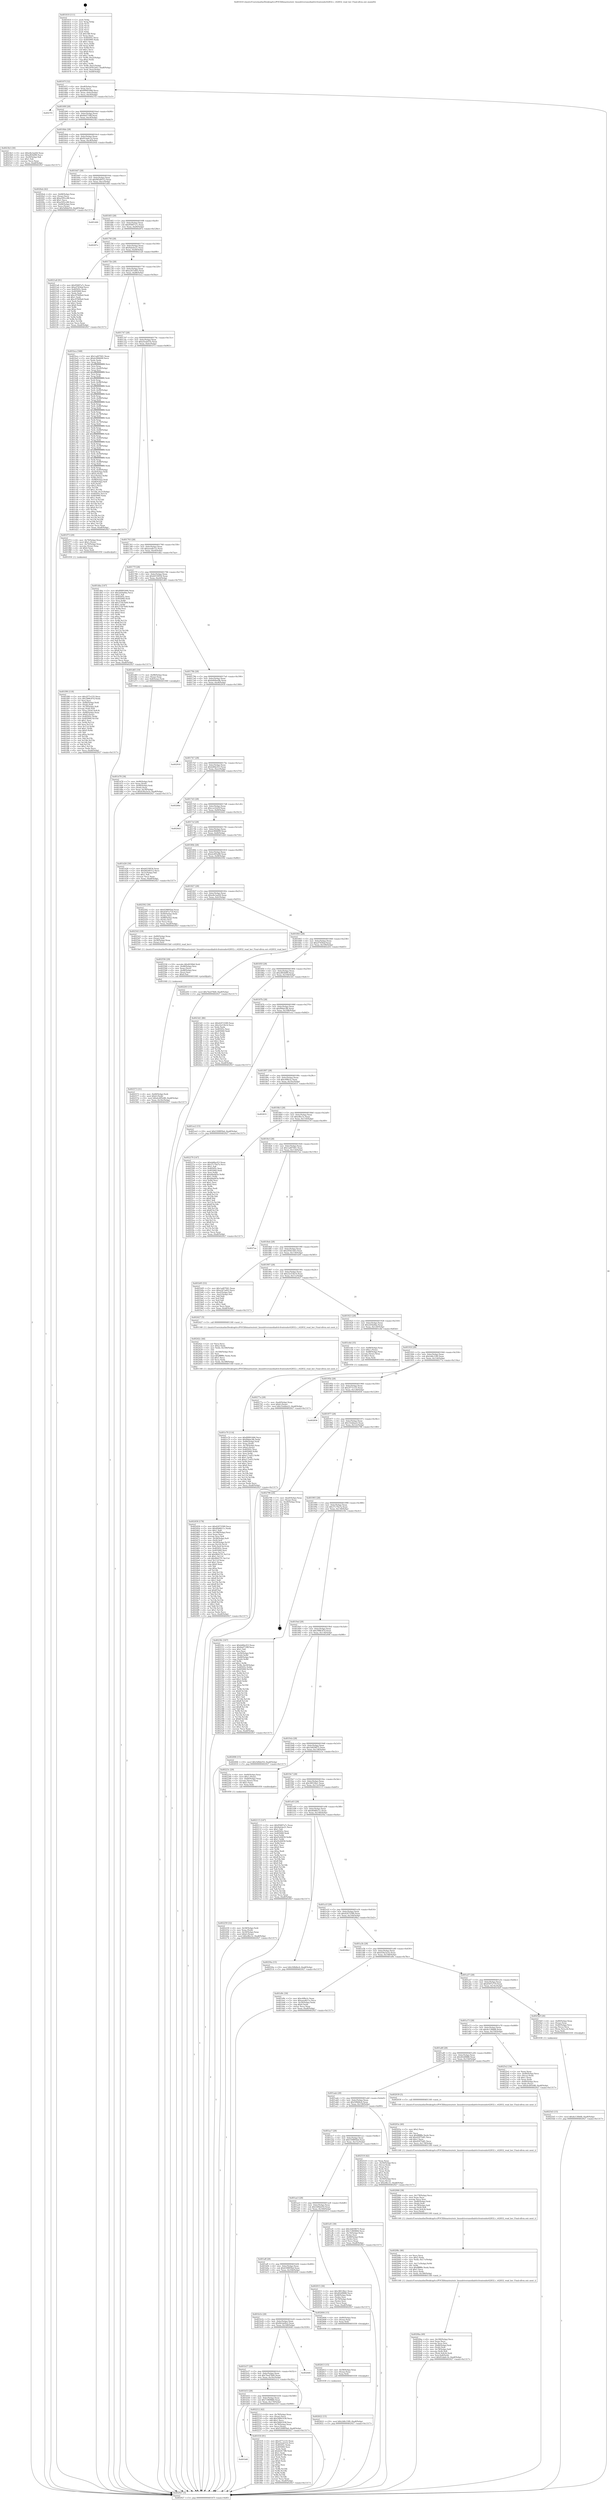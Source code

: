 digraph "0x401610" {
  label = "0x401610 (/mnt/c/Users/mathe/Desktop/tcc/POCII/binaries/extr_linuxdriversmediadvb-frontendsrtl2832.c_rtl2832_read_ber_Final-ollvm.out::main(0))"
  labelloc = "t"
  node[shape=record]

  Entry [label="",width=0.3,height=0.3,shape=circle,fillcolor=black,style=filled]
  "0x40167f" [label="{
     0x40167f [32]\l
     | [instrs]\l
     &nbsp;&nbsp;0x40167f \<+6\>: mov -0xa8(%rbp),%eax\l
     &nbsp;&nbsp;0x401685 \<+2\>: mov %eax,%ecx\l
     &nbsp;&nbsp;0x401687 \<+6\>: sub $0x89991666,%ecx\l
     &nbsp;&nbsp;0x40168d \<+6\>: mov %eax,-0xbc(%rbp)\l
     &nbsp;&nbsp;0x401693 \<+6\>: mov %ecx,-0xc0(%rbp)\l
     &nbsp;&nbsp;0x401699 \<+6\>: je 00000000004027f3 \<main+0x11e3\>\l
  }"]
  "0x4027f3" [label="{
     0x4027f3\l
  }", style=dashed]
  "0x40169f" [label="{
     0x40169f [28]\l
     | [instrs]\l
     &nbsp;&nbsp;0x40169f \<+5\>: jmp 00000000004016a4 \<main+0x94\>\l
     &nbsp;&nbsp;0x4016a4 \<+6\>: mov -0xbc(%rbp),%eax\l
     &nbsp;&nbsp;0x4016aa \<+5\>: sub $0x8a071f6f,%eax\l
     &nbsp;&nbsp;0x4016af \<+6\>: mov %eax,-0xc4(%rbp)\l
     &nbsp;&nbsp;0x4016b5 \<+6\>: je 00000000004023b3 \<main+0xda3\>\l
  }"]
  Exit [label="",width=0.3,height=0.3,shape=circle,fillcolor=black,style=filled,peripheries=2]
  "0x4023b3" [label="{
     0x4023b3 [30]\l
     | [instrs]\l
     &nbsp;&nbsp;0x4023b3 \<+5\>: mov $0xe8e3ad26,%eax\l
     &nbsp;&nbsp;0x4023b8 \<+5\>: mov $0xef83bf90,%ecx\l
     &nbsp;&nbsp;0x4023bd \<+3\>: mov -0x29(%rbp),%dl\l
     &nbsp;&nbsp;0x4023c0 \<+3\>: test $0x1,%dl\l
     &nbsp;&nbsp;0x4023c3 \<+3\>: cmovne %ecx,%eax\l
     &nbsp;&nbsp;0x4023c6 \<+6\>: mov %eax,-0xa8(%rbp)\l
     &nbsp;&nbsp;0x4023cc \<+5\>: jmp 0000000000402927 \<main+0x1317\>\l
  }"]
  "0x4016bb" [label="{
     0x4016bb [28]\l
     | [instrs]\l
     &nbsp;&nbsp;0x4016bb \<+5\>: jmp 00000000004016c0 \<main+0xb0\>\l
     &nbsp;&nbsp;0x4016c0 \<+6\>: mov -0xbc(%rbp),%eax\l
     &nbsp;&nbsp;0x4016c6 \<+5\>: sub $0x91da6c1d,%eax\l
     &nbsp;&nbsp;0x4016cb \<+6\>: mov %eax,-0xc8(%rbp)\l
     &nbsp;&nbsp;0x4016d1 \<+6\>: je 00000000004020eb \<main+0xadb\>\l
  }"]
  "0x402622" [label="{
     0x402622 [15]\l
     | [instrs]\l
     &nbsp;&nbsp;0x402622 \<+10\>: movl $0x2d6c33f0,-0xa8(%rbp)\l
     &nbsp;&nbsp;0x40262c \<+5\>: jmp 0000000000402927 \<main+0x1317\>\l
  }"]
  "0x4020eb" [label="{
     0x4020eb [42]\l
     | [instrs]\l
     &nbsp;&nbsp;0x4020eb \<+4\>: mov -0x68(%rbp),%rax\l
     &nbsp;&nbsp;0x4020ef \<+2\>: mov (%rax),%ecx\l
     &nbsp;&nbsp;0x4020f1 \<+6\>: add $0xa595cc88,%ecx\l
     &nbsp;&nbsp;0x4020f7 \<+3\>: add $0x1,%ecx\l
     &nbsp;&nbsp;0x4020fa \<+6\>: sub $0xa595cc88,%ecx\l
     &nbsp;&nbsp;0x402100 \<+4\>: mov -0x68(%rbp),%rax\l
     &nbsp;&nbsp;0x402104 \<+2\>: mov %ecx,(%rax)\l
     &nbsp;&nbsp;0x402106 \<+10\>: movl $0x5d9def16,-0xa8(%rbp)\l
     &nbsp;&nbsp;0x402110 \<+5\>: jmp 0000000000402927 \<main+0x1317\>\l
  }"]
  "0x4016d7" [label="{
     0x4016d7 [28]\l
     | [instrs]\l
     &nbsp;&nbsp;0x4016d7 \<+5\>: jmp 00000000004016dc \<main+0xcc\>\l
     &nbsp;&nbsp;0x4016dc \<+6\>: mov -0xbc(%rbp),%eax\l
     &nbsp;&nbsp;0x4016e2 \<+5\>: sub $0x945d9312,%eax\l
     &nbsp;&nbsp;0x4016e7 \<+6\>: mov %eax,-0xcc(%rbp)\l
     &nbsp;&nbsp;0x4016ed \<+6\>: je 0000000000401d44 \<main+0x734\>\l
  }"]
  "0x402613" [label="{
     0x402613 [15]\l
     | [instrs]\l
     &nbsp;&nbsp;0x402613 \<+4\>: mov -0x58(%rbp),%rax\l
     &nbsp;&nbsp;0x402617 \<+3\>: mov (%rax),%rax\l
     &nbsp;&nbsp;0x40261a \<+3\>: mov %rax,%rdi\l
     &nbsp;&nbsp;0x40261d \<+5\>: call 0000000000401030 \<free@plt\>\l
     | [calls]\l
     &nbsp;&nbsp;0x401030 \{1\} (unknown)\l
  }"]
  "0x401d44" [label="{
     0x401d44\l
  }", style=dashed]
  "0x4016f3" [label="{
     0x4016f3 [28]\l
     | [instrs]\l
     &nbsp;&nbsp;0x4016f3 \<+5\>: jmp 00000000004016f8 \<main+0xe8\>\l
     &nbsp;&nbsp;0x4016f8 \<+6\>: mov -0xbc(%rbp),%eax\l
     &nbsp;&nbsp;0x4016fe \<+5\>: sub $0x95687a7c,%eax\l
     &nbsp;&nbsp;0x401703 \<+6\>: mov %eax,-0xd0(%rbp)\l
     &nbsp;&nbsp;0x401709 \<+6\>: je 000000000040287e \<main+0x126e\>\l
  }"]
  "0x4025d3" [label="{
     0x4025d3 [15]\l
     | [instrs]\l
     &nbsp;&nbsp;0x4025d3 \<+10\>: movl $0x4e130b68,-0xa8(%rbp)\l
     &nbsp;&nbsp;0x4025dd \<+5\>: jmp 0000000000402927 \<main+0x1317\>\l
  }"]
  "0x40287e" [label="{
     0x40287e\l
  }", style=dashed]
  "0x40170f" [label="{
     0x40170f [28]\l
     | [instrs]\l
     &nbsp;&nbsp;0x40170f \<+5\>: jmp 0000000000401714 \<main+0x104\>\l
     &nbsp;&nbsp;0x401714 \<+6\>: mov -0xbc(%rbp),%eax\l
     &nbsp;&nbsp;0x40171a \<+5\>: sub $0x9afcbe21,%eax\l
     &nbsp;&nbsp;0x40171f \<+6\>: mov %eax,-0xd4(%rbp)\l
     &nbsp;&nbsp;0x401725 \<+6\>: je 00000000004021a8 \<main+0xb98\>\l
  }"]
  "0x402573" [label="{
     0x402573 [31]\l
     | [instrs]\l
     &nbsp;&nbsp;0x402573 \<+4\>: mov -0x40(%rbp),%rdi\l
     &nbsp;&nbsp;0x402577 \<+6\>: movl $0x0,(%rdi)\l
     &nbsp;&nbsp;0x40257d \<+10\>: movl $0xdcd95e88,-0xa8(%rbp)\l
     &nbsp;&nbsp;0x402587 \<+6\>: mov %eax,-0x18c(%rbp)\l
     &nbsp;&nbsp;0x40258d \<+5\>: jmp 0000000000402927 \<main+0x1317\>\l
  }"]
  "0x4021a8" [label="{
     0x4021a8 [91]\l
     | [instrs]\l
     &nbsp;&nbsp;0x4021a8 \<+5\>: mov $0x95687a7c,%eax\l
     &nbsp;&nbsp;0x4021ad \<+5\>: mov $0xef7456af,%ecx\l
     &nbsp;&nbsp;0x4021b2 \<+7\>: mov 0x40505c,%edx\l
     &nbsp;&nbsp;0x4021b9 \<+7\>: mov 0x405060,%esi\l
     &nbsp;&nbsp;0x4021c0 \<+2\>: mov %edx,%edi\l
     &nbsp;&nbsp;0x4021c2 \<+6\>: add $0xc97609a9,%edi\l
     &nbsp;&nbsp;0x4021c8 \<+3\>: sub $0x1,%edi\l
     &nbsp;&nbsp;0x4021cb \<+6\>: sub $0xc97609a9,%edi\l
     &nbsp;&nbsp;0x4021d1 \<+3\>: imul %edi,%edx\l
     &nbsp;&nbsp;0x4021d4 \<+3\>: and $0x1,%edx\l
     &nbsp;&nbsp;0x4021d7 \<+3\>: cmp $0x0,%edx\l
     &nbsp;&nbsp;0x4021da \<+4\>: sete %r8b\l
     &nbsp;&nbsp;0x4021de \<+3\>: cmp $0xa,%esi\l
     &nbsp;&nbsp;0x4021e1 \<+4\>: setl %r9b\l
     &nbsp;&nbsp;0x4021e5 \<+3\>: mov %r8b,%r10b\l
     &nbsp;&nbsp;0x4021e8 \<+3\>: and %r9b,%r10b\l
     &nbsp;&nbsp;0x4021eb \<+3\>: xor %r9b,%r8b\l
     &nbsp;&nbsp;0x4021ee \<+3\>: or %r8b,%r10b\l
     &nbsp;&nbsp;0x4021f1 \<+4\>: test $0x1,%r10b\l
     &nbsp;&nbsp;0x4021f5 \<+3\>: cmovne %ecx,%eax\l
     &nbsp;&nbsp;0x4021f8 \<+6\>: mov %eax,-0xa8(%rbp)\l
     &nbsp;&nbsp;0x4021fe \<+5\>: jmp 0000000000402927 \<main+0x1317\>\l
  }"]
  "0x40172b" [label="{
     0x40172b [28]\l
     | [instrs]\l
     &nbsp;&nbsp;0x40172b \<+5\>: jmp 0000000000401730 \<main+0x120\>\l
     &nbsp;&nbsp;0x401730 \<+6\>: mov -0xbc(%rbp),%eax\l
     &nbsp;&nbsp;0x401736 \<+5\>: sub $0xa247a493,%eax\l
     &nbsp;&nbsp;0x40173b \<+6\>: mov %eax,-0xd8(%rbp)\l
     &nbsp;&nbsp;0x401741 \<+6\>: je 0000000000401bca \<main+0x5ba\>\l
  }"]
  "0x402556" [label="{
     0x402556 [29]\l
     | [instrs]\l
     &nbsp;&nbsp;0x402556 \<+10\>: movabs $0x4030b6,%rdi\l
     &nbsp;&nbsp;0x402560 \<+4\>: mov -0x48(%rbp),%rsi\l
     &nbsp;&nbsp;0x402564 \<+2\>: mov %eax,(%rsi)\l
     &nbsp;&nbsp;0x402566 \<+4\>: mov -0x48(%rbp),%rsi\l
     &nbsp;&nbsp;0x40256a \<+2\>: mov (%rsi),%esi\l
     &nbsp;&nbsp;0x40256c \<+2\>: mov $0x0,%al\l
     &nbsp;&nbsp;0x40256e \<+5\>: call 0000000000401040 \<printf@plt\>\l
     | [calls]\l
     &nbsp;&nbsp;0x401040 \{1\} (unknown)\l
  }"]
  "0x401bca" [label="{
     0x401bca [348]\l
     | [instrs]\l
     &nbsp;&nbsp;0x401bca \<+5\>: mov $0x1ad07041,%eax\l
     &nbsp;&nbsp;0x401bcf \<+5\>: mov $0xdc906699,%ecx\l
     &nbsp;&nbsp;0x401bd4 \<+2\>: xor %edx,%edx\l
     &nbsp;&nbsp;0x401bd6 \<+3\>: mov %rsp,%rsi\l
     &nbsp;&nbsp;0x401bd9 \<+4\>: add $0xfffffffffffffff0,%rsi\l
     &nbsp;&nbsp;0x401bdd \<+3\>: mov %rsi,%rsp\l
     &nbsp;&nbsp;0x401be0 \<+7\>: mov %rsi,-0xa0(%rbp)\l
     &nbsp;&nbsp;0x401be7 \<+3\>: mov %rsp,%rsi\l
     &nbsp;&nbsp;0x401bea \<+4\>: add $0xfffffffffffffff0,%rsi\l
     &nbsp;&nbsp;0x401bee \<+3\>: mov %rsi,%rsp\l
     &nbsp;&nbsp;0x401bf1 \<+3\>: mov %rsp,%rdi\l
     &nbsp;&nbsp;0x401bf4 \<+4\>: add $0xfffffffffffffff0,%rdi\l
     &nbsp;&nbsp;0x401bf8 \<+3\>: mov %rdi,%rsp\l
     &nbsp;&nbsp;0x401bfb \<+7\>: mov %rdi,-0x98(%rbp)\l
     &nbsp;&nbsp;0x401c02 \<+3\>: mov %rsp,%rdi\l
     &nbsp;&nbsp;0x401c05 \<+4\>: add $0xfffffffffffffff0,%rdi\l
     &nbsp;&nbsp;0x401c09 \<+3\>: mov %rdi,%rsp\l
     &nbsp;&nbsp;0x401c0c \<+7\>: mov %rdi,-0x90(%rbp)\l
     &nbsp;&nbsp;0x401c13 \<+3\>: mov %rsp,%rdi\l
     &nbsp;&nbsp;0x401c16 \<+4\>: add $0xfffffffffffffff0,%rdi\l
     &nbsp;&nbsp;0x401c1a \<+3\>: mov %rdi,%rsp\l
     &nbsp;&nbsp;0x401c1d \<+7\>: mov %rdi,-0x88(%rbp)\l
     &nbsp;&nbsp;0x401c24 \<+3\>: mov %rsp,%rdi\l
     &nbsp;&nbsp;0x401c27 \<+4\>: add $0xfffffffffffffff0,%rdi\l
     &nbsp;&nbsp;0x401c2b \<+3\>: mov %rdi,%rsp\l
     &nbsp;&nbsp;0x401c2e \<+4\>: mov %rdi,-0x80(%rbp)\l
     &nbsp;&nbsp;0x401c32 \<+3\>: mov %rsp,%rdi\l
     &nbsp;&nbsp;0x401c35 \<+4\>: add $0xfffffffffffffff0,%rdi\l
     &nbsp;&nbsp;0x401c39 \<+3\>: mov %rdi,%rsp\l
     &nbsp;&nbsp;0x401c3c \<+4\>: mov %rdi,-0x78(%rbp)\l
     &nbsp;&nbsp;0x401c40 \<+3\>: mov %rsp,%rdi\l
     &nbsp;&nbsp;0x401c43 \<+4\>: add $0xfffffffffffffff0,%rdi\l
     &nbsp;&nbsp;0x401c47 \<+3\>: mov %rdi,%rsp\l
     &nbsp;&nbsp;0x401c4a \<+4\>: mov %rdi,-0x70(%rbp)\l
     &nbsp;&nbsp;0x401c4e \<+3\>: mov %rsp,%rdi\l
     &nbsp;&nbsp;0x401c51 \<+4\>: add $0xfffffffffffffff0,%rdi\l
     &nbsp;&nbsp;0x401c55 \<+3\>: mov %rdi,%rsp\l
     &nbsp;&nbsp;0x401c58 \<+4\>: mov %rdi,-0x68(%rbp)\l
     &nbsp;&nbsp;0x401c5c \<+3\>: mov %rsp,%rdi\l
     &nbsp;&nbsp;0x401c5f \<+4\>: add $0xfffffffffffffff0,%rdi\l
     &nbsp;&nbsp;0x401c63 \<+3\>: mov %rdi,%rsp\l
     &nbsp;&nbsp;0x401c66 \<+4\>: mov %rdi,-0x60(%rbp)\l
     &nbsp;&nbsp;0x401c6a \<+3\>: mov %rsp,%rdi\l
     &nbsp;&nbsp;0x401c6d \<+4\>: add $0xfffffffffffffff0,%rdi\l
     &nbsp;&nbsp;0x401c71 \<+3\>: mov %rdi,%rsp\l
     &nbsp;&nbsp;0x401c74 \<+4\>: mov %rdi,-0x58(%rbp)\l
     &nbsp;&nbsp;0x401c78 \<+3\>: mov %rsp,%rdi\l
     &nbsp;&nbsp;0x401c7b \<+4\>: add $0xfffffffffffffff0,%rdi\l
     &nbsp;&nbsp;0x401c7f \<+3\>: mov %rdi,%rsp\l
     &nbsp;&nbsp;0x401c82 \<+4\>: mov %rdi,-0x50(%rbp)\l
     &nbsp;&nbsp;0x401c86 \<+3\>: mov %rsp,%rdi\l
     &nbsp;&nbsp;0x401c89 \<+4\>: add $0xfffffffffffffff0,%rdi\l
     &nbsp;&nbsp;0x401c8d \<+3\>: mov %rdi,%rsp\l
     &nbsp;&nbsp;0x401c90 \<+4\>: mov %rdi,-0x48(%rbp)\l
     &nbsp;&nbsp;0x401c94 \<+3\>: mov %rsp,%rdi\l
     &nbsp;&nbsp;0x401c97 \<+4\>: add $0xfffffffffffffff0,%rdi\l
     &nbsp;&nbsp;0x401c9b \<+3\>: mov %rdi,%rsp\l
     &nbsp;&nbsp;0x401c9e \<+4\>: mov %rdi,-0x40(%rbp)\l
     &nbsp;&nbsp;0x401ca2 \<+7\>: mov -0xa0(%rbp),%rdi\l
     &nbsp;&nbsp;0x401ca9 \<+6\>: movl $0x0,(%rdi)\l
     &nbsp;&nbsp;0x401caf \<+7\>: mov -0xac(%rbp),%r8d\l
     &nbsp;&nbsp;0x401cb6 \<+3\>: mov %r8d,(%rsi)\l
     &nbsp;&nbsp;0x401cb9 \<+7\>: mov -0x98(%rbp),%rdi\l
     &nbsp;&nbsp;0x401cc0 \<+7\>: mov -0xb8(%rbp),%r9\l
     &nbsp;&nbsp;0x401cc7 \<+3\>: mov %r9,(%rdi)\l
     &nbsp;&nbsp;0x401cca \<+3\>: cmpl $0x2,(%rsi)\l
     &nbsp;&nbsp;0x401ccd \<+4\>: setne %r10b\l
     &nbsp;&nbsp;0x401cd1 \<+4\>: and $0x1,%r10b\l
     &nbsp;&nbsp;0x401cd5 \<+4\>: mov %r10b,-0x31(%rbp)\l
     &nbsp;&nbsp;0x401cd9 \<+8\>: mov 0x40505c,%r11d\l
     &nbsp;&nbsp;0x401ce1 \<+7\>: mov 0x405060,%ebx\l
     &nbsp;&nbsp;0x401ce8 \<+3\>: sub $0x1,%edx\l
     &nbsp;&nbsp;0x401ceb \<+3\>: mov %r11d,%r14d\l
     &nbsp;&nbsp;0x401cee \<+3\>: add %edx,%r14d\l
     &nbsp;&nbsp;0x401cf1 \<+4\>: imul %r14d,%r11d\l
     &nbsp;&nbsp;0x401cf5 \<+4\>: and $0x1,%r11d\l
     &nbsp;&nbsp;0x401cf9 \<+4\>: cmp $0x0,%r11d\l
     &nbsp;&nbsp;0x401cfd \<+4\>: sete %r10b\l
     &nbsp;&nbsp;0x401d01 \<+3\>: cmp $0xa,%ebx\l
     &nbsp;&nbsp;0x401d04 \<+4\>: setl %r15b\l
     &nbsp;&nbsp;0x401d08 \<+3\>: mov %r10b,%r12b\l
     &nbsp;&nbsp;0x401d0b \<+3\>: and %r15b,%r12b\l
     &nbsp;&nbsp;0x401d0e \<+3\>: xor %r15b,%r10b\l
     &nbsp;&nbsp;0x401d11 \<+3\>: or %r10b,%r12b\l
     &nbsp;&nbsp;0x401d14 \<+4\>: test $0x1,%r12b\l
     &nbsp;&nbsp;0x401d18 \<+3\>: cmovne %ecx,%eax\l
     &nbsp;&nbsp;0x401d1b \<+6\>: mov %eax,-0xa8(%rbp)\l
     &nbsp;&nbsp;0x401d21 \<+5\>: jmp 0000000000402927 \<main+0x1317\>\l
  }"]
  "0x401747" [label="{
     0x401747 [28]\l
     | [instrs]\l
     &nbsp;&nbsp;0x401747 \<+5\>: jmp 000000000040174c \<main+0x13c\>\l
     &nbsp;&nbsp;0x40174c \<+6\>: mov -0xbc(%rbp),%eax\l
     &nbsp;&nbsp;0x401752 \<+5\>: sub $0xa5eab51b,%eax\l
     &nbsp;&nbsp;0x401757 \<+6\>: mov %eax,-0xdc(%rbp)\l
     &nbsp;&nbsp;0x40175d \<+6\>: je 0000000000401f73 \<main+0x963\>\l
  }"]
  "0x402458" [label="{
     0x402458 [178]\l
     | [instrs]\l
     &nbsp;&nbsp;0x402458 \<+5\>: mov $0x42072589,%ecx\l
     &nbsp;&nbsp;0x40245d \<+5\>: mov $0x40d6b11c,%edx\l
     &nbsp;&nbsp;0x402462 \<+3\>: mov $0x1,%dil\l
     &nbsp;&nbsp;0x402465 \<+6\>: mov -0x188(%rbp),%esi\l
     &nbsp;&nbsp;0x40246b \<+3\>: imul %eax,%esi\l
     &nbsp;&nbsp;0x40246e \<+3\>: movslq %esi,%r8\l
     &nbsp;&nbsp;0x402471 \<+4\>: mov -0x58(%rbp),%r9\l
     &nbsp;&nbsp;0x402475 \<+3\>: mov (%r9),%r9\l
     &nbsp;&nbsp;0x402478 \<+4\>: mov -0x50(%rbp),%r10\l
     &nbsp;&nbsp;0x40247c \<+3\>: movslq (%r10),%r10\l
     &nbsp;&nbsp;0x40247f \<+4\>: mov %r8,(%r9,%r10,8)\l
     &nbsp;&nbsp;0x402483 \<+7\>: mov 0x40505c,%eax\l
     &nbsp;&nbsp;0x40248a \<+7\>: mov 0x405060,%esi\l
     &nbsp;&nbsp;0x402491 \<+3\>: mov %eax,%r11d\l
     &nbsp;&nbsp;0x402494 \<+7\>: add $0x96427f1,%r11d\l
     &nbsp;&nbsp;0x40249b \<+4\>: sub $0x1,%r11d\l
     &nbsp;&nbsp;0x40249f \<+7\>: sub $0x96427f1,%r11d\l
     &nbsp;&nbsp;0x4024a6 \<+4\>: imul %r11d,%eax\l
     &nbsp;&nbsp;0x4024aa \<+3\>: and $0x1,%eax\l
     &nbsp;&nbsp;0x4024ad \<+3\>: cmp $0x0,%eax\l
     &nbsp;&nbsp;0x4024b0 \<+3\>: sete %bl\l
     &nbsp;&nbsp;0x4024b3 \<+3\>: cmp $0xa,%esi\l
     &nbsp;&nbsp;0x4024b6 \<+4\>: setl %r14b\l
     &nbsp;&nbsp;0x4024ba \<+3\>: mov %bl,%r15b\l
     &nbsp;&nbsp;0x4024bd \<+4\>: xor $0xff,%r15b\l
     &nbsp;&nbsp;0x4024c1 \<+3\>: mov %r14b,%r12b\l
     &nbsp;&nbsp;0x4024c4 \<+4\>: xor $0xff,%r12b\l
     &nbsp;&nbsp;0x4024c8 \<+4\>: xor $0x1,%dil\l
     &nbsp;&nbsp;0x4024cc \<+3\>: mov %r15b,%r13b\l
     &nbsp;&nbsp;0x4024cf \<+4\>: and $0xff,%r13b\l
     &nbsp;&nbsp;0x4024d3 \<+3\>: and %dil,%bl\l
     &nbsp;&nbsp;0x4024d6 \<+3\>: mov %r12b,%al\l
     &nbsp;&nbsp;0x4024d9 \<+2\>: and $0xff,%al\l
     &nbsp;&nbsp;0x4024db \<+3\>: and %dil,%r14b\l
     &nbsp;&nbsp;0x4024de \<+3\>: or %bl,%r13b\l
     &nbsp;&nbsp;0x4024e1 \<+3\>: or %r14b,%al\l
     &nbsp;&nbsp;0x4024e4 \<+3\>: xor %al,%r13b\l
     &nbsp;&nbsp;0x4024e7 \<+3\>: or %r12b,%r15b\l
     &nbsp;&nbsp;0x4024ea \<+4\>: xor $0xff,%r15b\l
     &nbsp;&nbsp;0x4024ee \<+4\>: or $0x1,%dil\l
     &nbsp;&nbsp;0x4024f2 \<+3\>: and %dil,%r15b\l
     &nbsp;&nbsp;0x4024f5 \<+3\>: or %r15b,%r13b\l
     &nbsp;&nbsp;0x4024f8 \<+4\>: test $0x1,%r13b\l
     &nbsp;&nbsp;0x4024fc \<+3\>: cmovne %edx,%ecx\l
     &nbsp;&nbsp;0x4024ff \<+6\>: mov %ecx,-0xa8(%rbp)\l
     &nbsp;&nbsp;0x402505 \<+5\>: jmp 0000000000402927 \<main+0x1317\>\l
  }"]
  "0x401f73" [label="{
     0x401f73 [29]\l
     | [instrs]\l
     &nbsp;&nbsp;0x401f73 \<+4\>: mov -0x70(%rbp),%rax\l
     &nbsp;&nbsp;0x401f77 \<+6\>: movl $0x1,(%rax)\l
     &nbsp;&nbsp;0x401f7d \<+4\>: mov -0x70(%rbp),%rax\l
     &nbsp;&nbsp;0x401f81 \<+3\>: movslq (%rax),%rax\l
     &nbsp;&nbsp;0x401f84 \<+4\>: shl $0x4,%rax\l
     &nbsp;&nbsp;0x401f88 \<+3\>: mov %rax,%rdi\l
     &nbsp;&nbsp;0x401f8b \<+5\>: call 0000000000401050 \<malloc@plt\>\l
     | [calls]\l
     &nbsp;&nbsp;0x401050 \{1\} (unknown)\l
  }"]
  "0x401763" [label="{
     0x401763 [28]\l
     | [instrs]\l
     &nbsp;&nbsp;0x401763 \<+5\>: jmp 0000000000401768 \<main+0x158\>\l
     &nbsp;&nbsp;0x401768 \<+6\>: mov -0xbc(%rbp),%eax\l
     &nbsp;&nbsp;0x40176e \<+5\>: sub $0xaeedb11e,%eax\l
     &nbsp;&nbsp;0x401773 \<+6\>: mov %eax,-0xe0(%rbp)\l
     &nbsp;&nbsp;0x401779 \<+6\>: je 0000000000401dba \<main+0x7aa\>\l
  }"]
  "0x40242c" [label="{
     0x40242c [44]\l
     | [instrs]\l
     &nbsp;&nbsp;0x40242c \<+2\>: xor %ecx,%ecx\l
     &nbsp;&nbsp;0x40242e \<+5\>: mov $0x2,%edx\l
     &nbsp;&nbsp;0x402433 \<+6\>: mov %edx,-0x184(%rbp)\l
     &nbsp;&nbsp;0x402439 \<+1\>: cltd\l
     &nbsp;&nbsp;0x40243a \<+6\>: mov -0x184(%rbp),%esi\l
     &nbsp;&nbsp;0x402440 \<+2\>: idiv %esi\l
     &nbsp;&nbsp;0x402442 \<+6\>: imul $0xfffffffe,%edx,%edx\l
     &nbsp;&nbsp;0x402448 \<+3\>: sub $0x1,%ecx\l
     &nbsp;&nbsp;0x40244b \<+2\>: sub %ecx,%edx\l
     &nbsp;&nbsp;0x40244d \<+6\>: mov %edx,-0x188(%rbp)\l
     &nbsp;&nbsp;0x402453 \<+5\>: call 0000000000401160 \<next_i\>\l
     | [calls]\l
     &nbsp;&nbsp;0x401160 \{1\} (/mnt/c/Users/mathe/Desktop/tcc/POCII/binaries/extr_linuxdriversmediadvb-frontendsrtl2832.c_rtl2832_read_ber_Final-ollvm.out::next_i)\l
  }"]
  "0x401dba" [label="{
     0x401dba [147]\l
     | [instrs]\l
     &nbsp;&nbsp;0x401dba \<+5\>: mov $0x89991666,%eax\l
     &nbsp;&nbsp;0x401dbf \<+5\>: mov $0x2d5fa0ba,%ecx\l
     &nbsp;&nbsp;0x401dc4 \<+2\>: mov $0x1,%dl\l
     &nbsp;&nbsp;0x401dc6 \<+7\>: mov 0x40505c,%esi\l
     &nbsp;&nbsp;0x401dcd \<+7\>: mov 0x405060,%edi\l
     &nbsp;&nbsp;0x401dd4 \<+3\>: mov %esi,%r8d\l
     &nbsp;&nbsp;0x401dd7 \<+7\>: add $0x375b7b00,%r8d\l
     &nbsp;&nbsp;0x401dde \<+4\>: sub $0x1,%r8d\l
     &nbsp;&nbsp;0x401de2 \<+7\>: sub $0x375b7b00,%r8d\l
     &nbsp;&nbsp;0x401de9 \<+4\>: imul %r8d,%esi\l
     &nbsp;&nbsp;0x401ded \<+3\>: and $0x1,%esi\l
     &nbsp;&nbsp;0x401df0 \<+3\>: cmp $0x0,%esi\l
     &nbsp;&nbsp;0x401df3 \<+4\>: sete %r9b\l
     &nbsp;&nbsp;0x401df7 \<+3\>: cmp $0xa,%edi\l
     &nbsp;&nbsp;0x401dfa \<+4\>: setl %r10b\l
     &nbsp;&nbsp;0x401dfe \<+3\>: mov %r9b,%r11b\l
     &nbsp;&nbsp;0x401e01 \<+4\>: xor $0xff,%r11b\l
     &nbsp;&nbsp;0x401e05 \<+3\>: mov %r10b,%bl\l
     &nbsp;&nbsp;0x401e08 \<+3\>: xor $0xff,%bl\l
     &nbsp;&nbsp;0x401e0b \<+3\>: xor $0x1,%dl\l
     &nbsp;&nbsp;0x401e0e \<+3\>: mov %r11b,%r14b\l
     &nbsp;&nbsp;0x401e11 \<+4\>: and $0xff,%r14b\l
     &nbsp;&nbsp;0x401e15 \<+3\>: and %dl,%r9b\l
     &nbsp;&nbsp;0x401e18 \<+3\>: mov %bl,%r15b\l
     &nbsp;&nbsp;0x401e1b \<+4\>: and $0xff,%r15b\l
     &nbsp;&nbsp;0x401e1f \<+3\>: and %dl,%r10b\l
     &nbsp;&nbsp;0x401e22 \<+3\>: or %r9b,%r14b\l
     &nbsp;&nbsp;0x401e25 \<+3\>: or %r10b,%r15b\l
     &nbsp;&nbsp;0x401e28 \<+3\>: xor %r15b,%r14b\l
     &nbsp;&nbsp;0x401e2b \<+3\>: or %bl,%r11b\l
     &nbsp;&nbsp;0x401e2e \<+4\>: xor $0xff,%r11b\l
     &nbsp;&nbsp;0x401e32 \<+3\>: or $0x1,%dl\l
     &nbsp;&nbsp;0x401e35 \<+3\>: and %dl,%r11b\l
     &nbsp;&nbsp;0x401e38 \<+3\>: or %r11b,%r14b\l
     &nbsp;&nbsp;0x401e3b \<+4\>: test $0x1,%r14b\l
     &nbsp;&nbsp;0x401e3f \<+3\>: cmovne %ecx,%eax\l
     &nbsp;&nbsp;0x401e42 \<+6\>: mov %eax,-0xa8(%rbp)\l
     &nbsp;&nbsp;0x401e48 \<+5\>: jmp 0000000000402927 \<main+0x1317\>\l
  }"]
  "0x40177f" [label="{
     0x40177f [28]\l
     | [instrs]\l
     &nbsp;&nbsp;0x40177f \<+5\>: jmp 0000000000401784 \<main+0x174\>\l
     &nbsp;&nbsp;0x401784 \<+6\>: mov -0xbc(%rbp),%eax\l
     &nbsp;&nbsp;0x40178a \<+5\>: sub $0xb0330f34,%eax\l
     &nbsp;&nbsp;0x40178f \<+6\>: mov %eax,-0xe4(%rbp)\l
     &nbsp;&nbsp;0x401795 \<+6\>: je 0000000000401d65 \<main+0x755\>\l
  }"]
  "0x402259" [label="{
     0x402259 [32]\l
     | [instrs]\l
     &nbsp;&nbsp;0x402259 \<+4\>: mov -0x58(%rbp),%rdi\l
     &nbsp;&nbsp;0x40225d \<+3\>: mov %rax,(%rdi)\l
     &nbsp;&nbsp;0x402260 \<+4\>: mov -0x50(%rbp),%rax\l
     &nbsp;&nbsp;0x402264 \<+6\>: movl $0x0,(%rax)\l
     &nbsp;&nbsp;0x40226a \<+10\>: movl $0xeffec3c,-0xa8(%rbp)\l
     &nbsp;&nbsp;0x402274 \<+5\>: jmp 0000000000402927 \<main+0x1317\>\l
  }"]
  "0x401d65" [label="{
     0x401d65 [19]\l
     | [instrs]\l
     &nbsp;&nbsp;0x401d65 \<+7\>: mov -0x98(%rbp),%rax\l
     &nbsp;&nbsp;0x401d6c \<+3\>: mov (%rax),%rax\l
     &nbsp;&nbsp;0x401d6f \<+4\>: mov 0x8(%rax),%rdi\l
     &nbsp;&nbsp;0x401d73 \<+5\>: call 0000000000401060 \<atoi@plt\>\l
     | [calls]\l
     &nbsp;&nbsp;0x401060 \{1\} (unknown)\l
  }"]
  "0x40179b" [label="{
     0x40179b [28]\l
     | [instrs]\l
     &nbsp;&nbsp;0x40179b \<+5\>: jmp 00000000004017a0 \<main+0x190\>\l
     &nbsp;&nbsp;0x4017a0 \<+6\>: mov -0xbc(%rbp),%eax\l
     &nbsp;&nbsp;0x4017a6 \<+5\>: sub $0xb409ae9b,%eax\l
     &nbsp;&nbsp;0x4017ab \<+6\>: mov %eax,-0xe8(%rbp)\l
     &nbsp;&nbsp;0x4017b1 \<+6\>: je 0000000000402918 \<main+0x1308\>\l
  }"]
  "0x4020ba" [label="{
     0x4020ba [49]\l
     | [instrs]\l
     &nbsp;&nbsp;0x4020ba \<+6\>: mov -0x180(%rbp),%ecx\l
     &nbsp;&nbsp;0x4020c0 \<+3\>: imul %eax,%ecx\l
     &nbsp;&nbsp;0x4020c3 \<+3\>: movslq %ecx,%rsi\l
     &nbsp;&nbsp;0x4020c6 \<+4\>: mov -0x80(%rbp),%rdi\l
     &nbsp;&nbsp;0x4020ca \<+3\>: mov (%rdi),%rdi\l
     &nbsp;&nbsp;0x4020cd \<+4\>: mov -0x78(%rbp),%r8\l
     &nbsp;&nbsp;0x4020d1 \<+3\>: movslq (%r8),%r8\l
     &nbsp;&nbsp;0x4020d4 \<+4\>: mov (%rdi,%r8,8),%rdi\l
     &nbsp;&nbsp;0x4020d8 \<+4\>: mov %rsi,0x8(%rdi)\l
     &nbsp;&nbsp;0x4020dc \<+10\>: movl $0x91da6c1d,-0xa8(%rbp)\l
     &nbsp;&nbsp;0x4020e6 \<+5\>: jmp 0000000000402927 \<main+0x1317\>\l
  }"]
  "0x402918" [label="{
     0x402918\l
  }", style=dashed]
  "0x4017b7" [label="{
     0x4017b7 [28]\l
     | [instrs]\l
     &nbsp;&nbsp;0x4017b7 \<+5\>: jmp 00000000004017bc \<main+0x1ac\>\l
     &nbsp;&nbsp;0x4017bc \<+6\>: mov -0xbc(%rbp),%eax\l
     &nbsp;&nbsp;0x4017c2 \<+5\>: sub $0xb46bcf23,%eax\l
     &nbsp;&nbsp;0x4017c7 \<+6\>: mov %eax,-0xec(%rbp)\l
     &nbsp;&nbsp;0x4017cd \<+6\>: je 000000000040288d \<main+0x127d\>\l
  }"]
  "0x40208c" [label="{
     0x40208c [46]\l
     | [instrs]\l
     &nbsp;&nbsp;0x40208c \<+2\>: xor %ecx,%ecx\l
     &nbsp;&nbsp;0x40208e \<+5\>: mov $0x2,%edx\l
     &nbsp;&nbsp;0x402093 \<+6\>: mov %edx,-0x17c(%rbp)\l
     &nbsp;&nbsp;0x402099 \<+1\>: cltd\l
     &nbsp;&nbsp;0x40209a \<+7\>: mov -0x17c(%rbp),%r9d\l
     &nbsp;&nbsp;0x4020a1 \<+3\>: idiv %r9d\l
     &nbsp;&nbsp;0x4020a4 \<+6\>: imul $0xfffffffe,%edx,%edx\l
     &nbsp;&nbsp;0x4020aa \<+3\>: sub $0x1,%ecx\l
     &nbsp;&nbsp;0x4020ad \<+2\>: sub %ecx,%edx\l
     &nbsp;&nbsp;0x4020af \<+6\>: mov %edx,-0x180(%rbp)\l
     &nbsp;&nbsp;0x4020b5 \<+5\>: call 0000000000401160 \<next_i\>\l
     | [calls]\l
     &nbsp;&nbsp;0x401160 \{1\} (/mnt/c/Users/mathe/Desktop/tcc/POCII/binaries/extr_linuxdriversmediadvb-frontendsrtl2832.c_rtl2832_read_ber_Final-ollvm.out::next_i)\l
  }"]
  "0x40288d" [label="{
     0x40288d\l
  }", style=dashed]
  "0x4017d3" [label="{
     0x4017d3 [28]\l
     | [instrs]\l
     &nbsp;&nbsp;0x4017d3 \<+5\>: jmp 00000000004017d8 \<main+0x1c8\>\l
     &nbsp;&nbsp;0x4017d8 \<+6\>: mov -0xbc(%rbp),%eax\l
     &nbsp;&nbsp;0x4017de \<+5\>: sub $0xcca32d3f,%eax\l
     &nbsp;&nbsp;0x4017e3 \<+6\>: mov %eax,-0xf0(%rbp)\l
     &nbsp;&nbsp;0x4017e9 \<+6\>: je 00000000004026d3 \<main+0x10c3\>\l
  }"]
  "0x402066" [label="{
     0x402066 [38]\l
     | [instrs]\l
     &nbsp;&nbsp;0x402066 \<+6\>: mov -0x178(%rbp),%ecx\l
     &nbsp;&nbsp;0x40206c \<+3\>: imul %eax,%ecx\l
     &nbsp;&nbsp;0x40206f \<+3\>: movslq %ecx,%rsi\l
     &nbsp;&nbsp;0x402072 \<+4\>: mov -0x80(%rbp),%rdi\l
     &nbsp;&nbsp;0x402076 \<+3\>: mov (%rdi),%rdi\l
     &nbsp;&nbsp;0x402079 \<+4\>: mov -0x78(%rbp),%r8\l
     &nbsp;&nbsp;0x40207d \<+3\>: movslq (%r8),%r8\l
     &nbsp;&nbsp;0x402080 \<+4\>: mov (%rdi,%r8,8),%rdi\l
     &nbsp;&nbsp;0x402084 \<+3\>: mov %rsi,(%rdi)\l
     &nbsp;&nbsp;0x402087 \<+5\>: call 0000000000401160 \<next_i\>\l
     | [calls]\l
     &nbsp;&nbsp;0x401160 \{1\} (/mnt/c/Users/mathe/Desktop/tcc/POCII/binaries/extr_linuxdriversmediadvb-frontendsrtl2832.c_rtl2832_read_ber_Final-ollvm.out::next_i)\l
  }"]
  "0x4026d3" [label="{
     0x4026d3\l
  }", style=dashed]
  "0x4017ef" [label="{
     0x4017ef [28]\l
     | [instrs]\l
     &nbsp;&nbsp;0x4017ef \<+5\>: jmp 00000000004017f4 \<main+0x1e4\>\l
     &nbsp;&nbsp;0x4017f4 \<+6\>: mov -0xbc(%rbp),%eax\l
     &nbsp;&nbsp;0x4017fa \<+5\>: sub $0xdc906699,%eax\l
     &nbsp;&nbsp;0x4017ff \<+6\>: mov %eax,-0xf4(%rbp)\l
     &nbsp;&nbsp;0x401805 \<+6\>: je 0000000000401d26 \<main+0x716\>\l
  }"]
  "0x40203e" [label="{
     0x40203e [40]\l
     | [instrs]\l
     &nbsp;&nbsp;0x40203e \<+5\>: mov $0x2,%ecx\l
     &nbsp;&nbsp;0x402043 \<+1\>: cltd\l
     &nbsp;&nbsp;0x402044 \<+2\>: idiv %ecx\l
     &nbsp;&nbsp;0x402046 \<+6\>: imul $0xfffffffe,%edx,%ecx\l
     &nbsp;&nbsp;0x40204c \<+6\>: add $0x42975df1,%ecx\l
     &nbsp;&nbsp;0x402052 \<+3\>: add $0x1,%ecx\l
     &nbsp;&nbsp;0x402055 \<+6\>: sub $0x42975df1,%ecx\l
     &nbsp;&nbsp;0x40205b \<+6\>: mov %ecx,-0x178(%rbp)\l
     &nbsp;&nbsp;0x402061 \<+5\>: call 0000000000401160 \<next_i\>\l
     | [calls]\l
     &nbsp;&nbsp;0x401160 \{1\} (/mnt/c/Users/mathe/Desktop/tcc/POCII/binaries/extr_linuxdriversmediadvb-frontendsrtl2832.c_rtl2832_read_ber_Final-ollvm.out::next_i)\l
  }"]
  "0x401d26" [label="{
     0x401d26 [30]\l
     | [instrs]\l
     &nbsp;&nbsp;0x401d26 \<+5\>: mov $0xb0330f34,%eax\l
     &nbsp;&nbsp;0x401d2b \<+5\>: mov $0x945d9312,%ecx\l
     &nbsp;&nbsp;0x401d30 \<+3\>: mov -0x31(%rbp),%dl\l
     &nbsp;&nbsp;0x401d33 \<+3\>: test $0x1,%dl\l
     &nbsp;&nbsp;0x401d36 \<+3\>: cmovne %ecx,%eax\l
     &nbsp;&nbsp;0x401d39 \<+6\>: mov %eax,-0xa8(%rbp)\l
     &nbsp;&nbsp;0x401d3f \<+5\>: jmp 0000000000402927 \<main+0x1317\>\l
  }"]
  "0x40180b" [label="{
     0x40180b [28]\l
     | [instrs]\l
     &nbsp;&nbsp;0x40180b \<+5\>: jmp 0000000000401810 \<main+0x200\>\l
     &nbsp;&nbsp;0x401810 \<+6\>: mov -0xbc(%rbp),%eax\l
     &nbsp;&nbsp;0x401816 \<+5\>: sub $0xdcd95e88,%eax\l
     &nbsp;&nbsp;0x40181b \<+6\>: mov %eax,-0xf8(%rbp)\l
     &nbsp;&nbsp;0x401821 \<+6\>: je 0000000000402592 \<main+0xf82\>\l
  }"]
  "0x401f90" [label="{
     0x401f90 [118]\l
     | [instrs]\l
     &nbsp;&nbsp;0x401f90 \<+5\>: mov $0x2f77e155,%ecx\l
     &nbsp;&nbsp;0x401f95 \<+5\>: mov $0x39f8c97d,%edx\l
     &nbsp;&nbsp;0x401f9a \<+2\>: xor %esi,%esi\l
     &nbsp;&nbsp;0x401f9c \<+4\>: mov -0x80(%rbp),%rdi\l
     &nbsp;&nbsp;0x401fa0 \<+3\>: mov (%rdi),%rdi\l
     &nbsp;&nbsp;0x401fa3 \<+4\>: mov -0x78(%rbp),%r8\l
     &nbsp;&nbsp;0x401fa7 \<+3\>: movslq (%r8),%r8\l
     &nbsp;&nbsp;0x401faa \<+4\>: mov %rax,(%rdi,%r8,8)\l
     &nbsp;&nbsp;0x401fae \<+4\>: mov -0x68(%rbp),%rax\l
     &nbsp;&nbsp;0x401fb2 \<+6\>: movl $0x0,(%rax)\l
     &nbsp;&nbsp;0x401fb8 \<+8\>: mov 0x40505c,%r9d\l
     &nbsp;&nbsp;0x401fc0 \<+8\>: mov 0x405060,%r10d\l
     &nbsp;&nbsp;0x401fc8 \<+3\>: sub $0x1,%esi\l
     &nbsp;&nbsp;0x401fcb \<+3\>: mov %r9d,%r11d\l
     &nbsp;&nbsp;0x401fce \<+3\>: add %esi,%r11d\l
     &nbsp;&nbsp;0x401fd1 \<+4\>: imul %r11d,%r9d\l
     &nbsp;&nbsp;0x401fd5 \<+4\>: and $0x1,%r9d\l
     &nbsp;&nbsp;0x401fd9 \<+4\>: cmp $0x0,%r9d\l
     &nbsp;&nbsp;0x401fdd \<+3\>: sete %bl\l
     &nbsp;&nbsp;0x401fe0 \<+4\>: cmp $0xa,%r10d\l
     &nbsp;&nbsp;0x401fe4 \<+4\>: setl %r14b\l
     &nbsp;&nbsp;0x401fe8 \<+3\>: mov %bl,%r15b\l
     &nbsp;&nbsp;0x401feb \<+3\>: and %r14b,%r15b\l
     &nbsp;&nbsp;0x401fee \<+3\>: xor %r14b,%bl\l
     &nbsp;&nbsp;0x401ff1 \<+3\>: or %bl,%r15b\l
     &nbsp;&nbsp;0x401ff4 \<+4\>: test $0x1,%r15b\l
     &nbsp;&nbsp;0x401ff8 \<+3\>: cmovne %edx,%ecx\l
     &nbsp;&nbsp;0x401ffb \<+6\>: mov %ecx,-0xa8(%rbp)\l
     &nbsp;&nbsp;0x402001 \<+5\>: jmp 0000000000402927 \<main+0x1317\>\l
  }"]
  "0x402592" [label="{
     0x402592 [39]\l
     | [instrs]\l
     &nbsp;&nbsp;0x402592 \<+5\>: mov $0x639895bd,%eax\l
     &nbsp;&nbsp;0x402597 \<+5\>: mov $0x4597a719,%ecx\l
     &nbsp;&nbsp;0x40259c \<+4\>: mov -0x40(%rbp),%rdx\l
     &nbsp;&nbsp;0x4025a0 \<+2\>: mov (%rdx),%esi\l
     &nbsp;&nbsp;0x4025a2 \<+7\>: mov -0x88(%rbp),%rdx\l
     &nbsp;&nbsp;0x4025a9 \<+2\>: cmp (%rdx),%esi\l
     &nbsp;&nbsp;0x4025ab \<+3\>: cmovl %ecx,%eax\l
     &nbsp;&nbsp;0x4025ae \<+6\>: mov %eax,-0xa8(%rbp)\l
     &nbsp;&nbsp;0x4025b4 \<+5\>: jmp 0000000000402927 \<main+0x1317\>\l
  }"]
  "0x401827" [label="{
     0x401827 [28]\l
     | [instrs]\l
     &nbsp;&nbsp;0x401827 \<+5\>: jmp 000000000040182c \<main+0x21c\>\l
     &nbsp;&nbsp;0x40182c \<+6\>: mov -0xbc(%rbp),%eax\l
     &nbsp;&nbsp;0x401832 \<+5\>: sub $0xe8e3ad26,%eax\l
     &nbsp;&nbsp;0x401837 \<+6\>: mov %eax,-0xfc(%rbp)\l
     &nbsp;&nbsp;0x40183d \<+6\>: je 0000000000402543 \<main+0xf33\>\l
  }"]
  "0x401b6f" [label="{
     0x401b6f\l
  }", style=dashed]
  "0x402543" [label="{
     0x402543 [19]\l
     | [instrs]\l
     &nbsp;&nbsp;0x402543 \<+4\>: mov -0x80(%rbp),%rax\l
     &nbsp;&nbsp;0x402547 \<+3\>: mov (%rax),%rdi\l
     &nbsp;&nbsp;0x40254a \<+4\>: mov -0x58(%rbp),%rax\l
     &nbsp;&nbsp;0x40254e \<+3\>: mov (%rax),%rsi\l
     &nbsp;&nbsp;0x402551 \<+5\>: call 00000000004015b0 \<rtl2832_read_ber\>\l
     | [calls]\l
     &nbsp;&nbsp;0x4015b0 \{1\} (/mnt/c/Users/mathe/Desktop/tcc/POCII/binaries/extr_linuxdriversmediadvb-frontendsrtl2832.c_rtl2832_read_ber_Final-ollvm.out::rtl2832_read_ber)\l
  }"]
  "0x401843" [label="{
     0x401843 [28]\l
     | [instrs]\l
     &nbsp;&nbsp;0x401843 \<+5\>: jmp 0000000000401848 \<main+0x238\>\l
     &nbsp;&nbsp;0x401848 \<+6\>: mov -0xbc(%rbp),%eax\l
     &nbsp;&nbsp;0x40184e \<+5\>: sub $0xef7456af,%eax\l
     &nbsp;&nbsp;0x401853 \<+6\>: mov %eax,-0x100(%rbp)\l
     &nbsp;&nbsp;0x401859 \<+6\>: je 0000000000402203 \<main+0xbf3\>\l
  }"]
  "0x401f18" [label="{
     0x401f18 [91]\l
     | [instrs]\l
     &nbsp;&nbsp;0x401f18 \<+5\>: mov $0x2f77e155,%eax\l
     &nbsp;&nbsp;0x401f1d \<+5\>: mov $0xa5eab51b,%ecx\l
     &nbsp;&nbsp;0x401f22 \<+7\>: mov 0x40505c,%edx\l
     &nbsp;&nbsp;0x401f29 \<+7\>: mov 0x405060,%esi\l
     &nbsp;&nbsp;0x401f30 \<+2\>: mov %edx,%edi\l
     &nbsp;&nbsp;0x401f32 \<+6\>: add $0x8c817ff8,%edi\l
     &nbsp;&nbsp;0x401f38 \<+3\>: sub $0x1,%edi\l
     &nbsp;&nbsp;0x401f3b \<+6\>: sub $0x8c817ff8,%edi\l
     &nbsp;&nbsp;0x401f41 \<+3\>: imul %edi,%edx\l
     &nbsp;&nbsp;0x401f44 \<+3\>: and $0x1,%edx\l
     &nbsp;&nbsp;0x401f47 \<+3\>: cmp $0x0,%edx\l
     &nbsp;&nbsp;0x401f4a \<+4\>: sete %r8b\l
     &nbsp;&nbsp;0x401f4e \<+3\>: cmp $0xa,%esi\l
     &nbsp;&nbsp;0x401f51 \<+4\>: setl %r9b\l
     &nbsp;&nbsp;0x401f55 \<+3\>: mov %r8b,%r10b\l
     &nbsp;&nbsp;0x401f58 \<+3\>: and %r9b,%r10b\l
     &nbsp;&nbsp;0x401f5b \<+3\>: xor %r9b,%r8b\l
     &nbsp;&nbsp;0x401f5e \<+3\>: or %r8b,%r10b\l
     &nbsp;&nbsp;0x401f61 \<+4\>: test $0x1,%r10b\l
     &nbsp;&nbsp;0x401f65 \<+3\>: cmovne %ecx,%eax\l
     &nbsp;&nbsp;0x401f68 \<+6\>: mov %eax,-0xa8(%rbp)\l
     &nbsp;&nbsp;0x401f6e \<+5\>: jmp 0000000000402927 \<main+0x1317\>\l
  }"]
  "0x402203" [label="{
     0x402203 [15]\l
     | [instrs]\l
     &nbsp;&nbsp;0x402203 \<+10\>: movl $0x7bed78d0,-0xa8(%rbp)\l
     &nbsp;&nbsp;0x40220d \<+5\>: jmp 0000000000402927 \<main+0x1317\>\l
  }"]
  "0x40185f" [label="{
     0x40185f [28]\l
     | [instrs]\l
     &nbsp;&nbsp;0x40185f \<+5\>: jmp 0000000000401864 \<main+0x254\>\l
     &nbsp;&nbsp;0x401864 \<+6\>: mov -0xbc(%rbp),%eax\l
     &nbsp;&nbsp;0x40186a \<+5\>: sub $0xef83bf90,%eax\l
     &nbsp;&nbsp;0x40186f \<+6\>: mov %eax,-0x104(%rbp)\l
     &nbsp;&nbsp;0x401875 \<+6\>: je 00000000004023d1 \<main+0xdc1\>\l
  }"]
  "0x401b53" [label="{
     0x401b53 [28]\l
     | [instrs]\l
     &nbsp;&nbsp;0x401b53 \<+5\>: jmp 0000000000401b58 \<main+0x548\>\l
     &nbsp;&nbsp;0x401b58 \<+6\>: mov -0xbc(%rbp),%eax\l
     &nbsp;&nbsp;0x401b5e \<+5\>: sub $0x7c969884,%eax\l
     &nbsp;&nbsp;0x401b63 \<+6\>: mov %eax,-0x170(%rbp)\l
     &nbsp;&nbsp;0x401b69 \<+6\>: je 0000000000401f18 \<main+0x908\>\l
  }"]
  "0x4023d1" [label="{
     0x4023d1 [86]\l
     | [instrs]\l
     &nbsp;&nbsp;0x4023d1 \<+5\>: mov $0x42072589,%eax\l
     &nbsp;&nbsp;0x4023d6 \<+5\>: mov $0x22e53b14,%ecx\l
     &nbsp;&nbsp;0x4023db \<+2\>: xor %edx,%edx\l
     &nbsp;&nbsp;0x4023dd \<+7\>: mov 0x40505c,%esi\l
     &nbsp;&nbsp;0x4023e4 \<+7\>: mov 0x405060,%edi\l
     &nbsp;&nbsp;0x4023eb \<+3\>: sub $0x1,%edx\l
     &nbsp;&nbsp;0x4023ee \<+3\>: mov %esi,%r8d\l
     &nbsp;&nbsp;0x4023f1 \<+3\>: add %edx,%r8d\l
     &nbsp;&nbsp;0x4023f4 \<+4\>: imul %r8d,%esi\l
     &nbsp;&nbsp;0x4023f8 \<+3\>: and $0x1,%esi\l
     &nbsp;&nbsp;0x4023fb \<+3\>: cmp $0x0,%esi\l
     &nbsp;&nbsp;0x4023fe \<+4\>: sete %r9b\l
     &nbsp;&nbsp;0x402402 \<+3\>: cmp $0xa,%edi\l
     &nbsp;&nbsp;0x402405 \<+4\>: setl %r10b\l
     &nbsp;&nbsp;0x402409 \<+3\>: mov %r9b,%r11b\l
     &nbsp;&nbsp;0x40240c \<+3\>: and %r10b,%r11b\l
     &nbsp;&nbsp;0x40240f \<+3\>: xor %r10b,%r9b\l
     &nbsp;&nbsp;0x402412 \<+3\>: or %r9b,%r11b\l
     &nbsp;&nbsp;0x402415 \<+4\>: test $0x1,%r11b\l
     &nbsp;&nbsp;0x402419 \<+3\>: cmovne %ecx,%eax\l
     &nbsp;&nbsp;0x40241c \<+6\>: mov %eax,-0xa8(%rbp)\l
     &nbsp;&nbsp;0x402422 \<+5\>: jmp 0000000000402927 \<main+0x1317\>\l
  }"]
  "0x40187b" [label="{
     0x40187b [28]\l
     | [instrs]\l
     &nbsp;&nbsp;0x40187b \<+5\>: jmp 0000000000401880 \<main+0x270\>\l
     &nbsp;&nbsp;0x401880 \<+6\>: mov -0xbc(%rbp),%eax\l
     &nbsp;&nbsp;0x401886 \<+5\>: sub $0xf94de3fb,%eax\l
     &nbsp;&nbsp;0x40188b \<+6\>: mov %eax,-0x108(%rbp)\l
     &nbsp;&nbsp;0x401891 \<+6\>: je 0000000000401ee2 \<main+0x8d2\>\l
  }"]
  "0x402212" [label="{
     0x402212 [42]\l
     | [instrs]\l
     &nbsp;&nbsp;0x402212 \<+4\>: mov -0x78(%rbp),%rax\l
     &nbsp;&nbsp;0x402216 \<+2\>: mov (%rax),%ecx\l
     &nbsp;&nbsp;0x402218 \<+6\>: add $0x54841038,%ecx\l
     &nbsp;&nbsp;0x40221e \<+3\>: add $0x1,%ecx\l
     &nbsp;&nbsp;0x402221 \<+6\>: sub $0x54841038,%ecx\l
     &nbsp;&nbsp;0x402227 \<+4\>: mov -0x78(%rbp),%rax\l
     &nbsp;&nbsp;0x40222b \<+2\>: mov %ecx,(%rax)\l
     &nbsp;&nbsp;0x40222d \<+10\>: movl $0x530895bd,-0xa8(%rbp)\l
     &nbsp;&nbsp;0x402237 \<+5\>: jmp 0000000000402927 \<main+0x1317\>\l
  }"]
  "0x401ee2" [label="{
     0x401ee2 [15]\l
     | [instrs]\l
     &nbsp;&nbsp;0x401ee2 \<+10\>: movl $0x530895bd,-0xa8(%rbp)\l
     &nbsp;&nbsp;0x401eec \<+5\>: jmp 0000000000402927 \<main+0x1317\>\l
  }"]
  "0x401897" [label="{
     0x401897 [28]\l
     | [instrs]\l
     &nbsp;&nbsp;0x401897 \<+5\>: jmp 000000000040189c \<main+0x28c\>\l
     &nbsp;&nbsp;0x40189c \<+6\>: mov -0xbc(%rbp),%eax\l
     &nbsp;&nbsp;0x4018a2 \<+5\>: sub $0xc6f8e2c,%eax\l
     &nbsp;&nbsp;0x4018a7 \<+6\>: mov %eax,-0x10c(%rbp)\l
     &nbsp;&nbsp;0x4018ad \<+6\>: je 0000000000402631 \<main+0x1021\>\l
  }"]
  "0x401b37" [label="{
     0x401b37 [28]\l
     | [instrs]\l
     &nbsp;&nbsp;0x401b37 \<+5\>: jmp 0000000000401b3c \<main+0x52c\>\l
     &nbsp;&nbsp;0x401b3c \<+6\>: mov -0xbc(%rbp),%eax\l
     &nbsp;&nbsp;0x401b42 \<+5\>: sub $0x7bed78d0,%eax\l
     &nbsp;&nbsp;0x401b47 \<+6\>: mov %eax,-0x16c(%rbp)\l
     &nbsp;&nbsp;0x401b4d \<+6\>: je 0000000000402212 \<main+0xc02\>\l
  }"]
  "0x402631" [label="{
     0x402631\l
  }", style=dashed]
  "0x4018b3" [label="{
     0x4018b3 [28]\l
     | [instrs]\l
     &nbsp;&nbsp;0x4018b3 \<+5\>: jmp 00000000004018b8 \<main+0x2a8\>\l
     &nbsp;&nbsp;0x4018b8 \<+6\>: mov -0xbc(%rbp),%eax\l
     &nbsp;&nbsp;0x4018be \<+5\>: sub $0xeffec3c,%eax\l
     &nbsp;&nbsp;0x4018c3 \<+6\>: mov %eax,-0x110(%rbp)\l
     &nbsp;&nbsp;0x4018c9 \<+6\>: je 0000000000402279 \<main+0xc69\>\l
  }"]
  "0x402640" [label="{
     0x402640\l
  }", style=dashed]
  "0x402279" [label="{
     0x402279 [147]\l
     | [instrs]\l
     &nbsp;&nbsp;0x402279 \<+5\>: mov $0xb46bcf23,%eax\l
     &nbsp;&nbsp;0x40227e \<+5\>: mov $0x37c70a7a,%ecx\l
     &nbsp;&nbsp;0x402283 \<+2\>: mov $0x1,%dl\l
     &nbsp;&nbsp;0x402285 \<+7\>: mov 0x40505c,%esi\l
     &nbsp;&nbsp;0x40228c \<+7\>: mov 0x405060,%edi\l
     &nbsp;&nbsp;0x402293 \<+3\>: mov %esi,%r8d\l
     &nbsp;&nbsp;0x402296 \<+7\>: add $0xb8afdf3e,%r8d\l
     &nbsp;&nbsp;0x40229d \<+4\>: sub $0x1,%r8d\l
     &nbsp;&nbsp;0x4022a1 \<+7\>: sub $0xb8afdf3e,%r8d\l
     &nbsp;&nbsp;0x4022a8 \<+4\>: imul %r8d,%esi\l
     &nbsp;&nbsp;0x4022ac \<+3\>: and $0x1,%esi\l
     &nbsp;&nbsp;0x4022af \<+3\>: cmp $0x0,%esi\l
     &nbsp;&nbsp;0x4022b2 \<+4\>: sete %r9b\l
     &nbsp;&nbsp;0x4022b6 \<+3\>: cmp $0xa,%edi\l
     &nbsp;&nbsp;0x4022b9 \<+4\>: setl %r10b\l
     &nbsp;&nbsp;0x4022bd \<+3\>: mov %r9b,%r11b\l
     &nbsp;&nbsp;0x4022c0 \<+4\>: xor $0xff,%r11b\l
     &nbsp;&nbsp;0x4022c4 \<+3\>: mov %r10b,%bl\l
     &nbsp;&nbsp;0x4022c7 \<+3\>: xor $0xff,%bl\l
     &nbsp;&nbsp;0x4022ca \<+3\>: xor $0x1,%dl\l
     &nbsp;&nbsp;0x4022cd \<+3\>: mov %r11b,%r14b\l
     &nbsp;&nbsp;0x4022d0 \<+4\>: and $0xff,%r14b\l
     &nbsp;&nbsp;0x4022d4 \<+3\>: and %dl,%r9b\l
     &nbsp;&nbsp;0x4022d7 \<+3\>: mov %bl,%r15b\l
     &nbsp;&nbsp;0x4022da \<+4\>: and $0xff,%r15b\l
     &nbsp;&nbsp;0x4022de \<+3\>: and %dl,%r10b\l
     &nbsp;&nbsp;0x4022e1 \<+3\>: or %r9b,%r14b\l
     &nbsp;&nbsp;0x4022e4 \<+3\>: or %r10b,%r15b\l
     &nbsp;&nbsp;0x4022e7 \<+3\>: xor %r15b,%r14b\l
     &nbsp;&nbsp;0x4022ea \<+3\>: or %bl,%r11b\l
     &nbsp;&nbsp;0x4022ed \<+4\>: xor $0xff,%r11b\l
     &nbsp;&nbsp;0x4022f1 \<+3\>: or $0x1,%dl\l
     &nbsp;&nbsp;0x4022f4 \<+3\>: and %dl,%r11b\l
     &nbsp;&nbsp;0x4022f7 \<+3\>: or %r11b,%r14b\l
     &nbsp;&nbsp;0x4022fa \<+4\>: test $0x1,%r14b\l
     &nbsp;&nbsp;0x4022fe \<+3\>: cmovne %ecx,%eax\l
     &nbsp;&nbsp;0x402301 \<+6\>: mov %eax,-0xa8(%rbp)\l
     &nbsp;&nbsp;0x402307 \<+5\>: jmp 0000000000402927 \<main+0x1317\>\l
  }"]
  "0x4018cf" [label="{
     0x4018cf [28]\l
     | [instrs]\l
     &nbsp;&nbsp;0x4018cf \<+5\>: jmp 00000000004018d4 \<main+0x2c4\>\l
     &nbsp;&nbsp;0x4018d4 \<+6\>: mov -0xbc(%rbp),%eax\l
     &nbsp;&nbsp;0x4018da \<+5\>: sub $0x1ad07041,%eax\l
     &nbsp;&nbsp;0x4018df \<+6\>: mov %eax,-0x114(%rbp)\l
     &nbsp;&nbsp;0x4018e5 \<+6\>: je 00000000004027ae \<main+0x119e\>\l
  }"]
  "0x401b1b" [label="{
     0x401b1b [28]\l
     | [instrs]\l
     &nbsp;&nbsp;0x401b1b \<+5\>: jmp 0000000000401b20 \<main+0x510\>\l
     &nbsp;&nbsp;0x401b20 \<+6\>: mov -0xbc(%rbp),%eax\l
     &nbsp;&nbsp;0x401b26 \<+5\>: sub $0x6b2ab9e2,%eax\l
     &nbsp;&nbsp;0x401b2b \<+6\>: mov %eax,-0x168(%rbp)\l
     &nbsp;&nbsp;0x401b31 \<+6\>: je 0000000000402640 \<main+0x1030\>\l
  }"]
  "0x4027ae" [label="{
     0x4027ae\l
  }", style=dashed]
  "0x4018eb" [label="{
     0x4018eb [28]\l
     | [instrs]\l
     &nbsp;&nbsp;0x4018eb \<+5\>: jmp 00000000004018f0 \<main+0x2e0\>\l
     &nbsp;&nbsp;0x4018f0 \<+6\>: mov -0xbc(%rbp),%eax\l
     &nbsp;&nbsp;0x4018f6 \<+5\>: sub $0x205b1443,%eax\l
     &nbsp;&nbsp;0x4018fb \<+6\>: mov %eax,-0x118(%rbp)\l
     &nbsp;&nbsp;0x401901 \<+6\>: je 0000000000401b95 \<main+0x585\>\l
  }"]
  "0x402604" [label="{
     0x402604 [15]\l
     | [instrs]\l
     &nbsp;&nbsp;0x402604 \<+4\>: mov -0x80(%rbp),%rax\l
     &nbsp;&nbsp;0x402608 \<+3\>: mov (%rax),%rax\l
     &nbsp;&nbsp;0x40260b \<+3\>: mov %rax,%rdi\l
     &nbsp;&nbsp;0x40260e \<+5\>: call 0000000000401030 \<free@plt\>\l
     | [calls]\l
     &nbsp;&nbsp;0x401030 \{1\} (unknown)\l
  }"]
  "0x401b95" [label="{
     0x401b95 [53]\l
     | [instrs]\l
     &nbsp;&nbsp;0x401b95 \<+5\>: mov $0x1ad07041,%eax\l
     &nbsp;&nbsp;0x401b9a \<+5\>: mov $0xa247a493,%ecx\l
     &nbsp;&nbsp;0x401b9f \<+6\>: mov -0xa2(%rbp),%dl\l
     &nbsp;&nbsp;0x401ba5 \<+7\>: mov -0xa1(%rbp),%sil\l
     &nbsp;&nbsp;0x401bac \<+3\>: mov %dl,%dil\l
     &nbsp;&nbsp;0x401baf \<+3\>: and %sil,%dil\l
     &nbsp;&nbsp;0x401bb2 \<+3\>: xor %sil,%dl\l
     &nbsp;&nbsp;0x401bb5 \<+3\>: or %dl,%dil\l
     &nbsp;&nbsp;0x401bb8 \<+4\>: test $0x1,%dil\l
     &nbsp;&nbsp;0x401bbc \<+3\>: cmovne %ecx,%eax\l
     &nbsp;&nbsp;0x401bbf \<+6\>: mov %eax,-0xa8(%rbp)\l
     &nbsp;&nbsp;0x401bc5 \<+5\>: jmp 0000000000402927 \<main+0x1317\>\l
  }"]
  "0x401907" [label="{
     0x401907 [28]\l
     | [instrs]\l
     &nbsp;&nbsp;0x401907 \<+5\>: jmp 000000000040190c \<main+0x2fc\>\l
     &nbsp;&nbsp;0x40190c \<+6\>: mov -0xbc(%rbp),%eax\l
     &nbsp;&nbsp;0x401912 \<+5\>: sub $0x22e53b14,%eax\l
     &nbsp;&nbsp;0x401917 \<+6\>: mov %eax,-0x11c(%rbp)\l
     &nbsp;&nbsp;0x40191d \<+6\>: je 0000000000402427 \<main+0xe17\>\l
  }"]
  "0x402927" [label="{
     0x402927 [5]\l
     | [instrs]\l
     &nbsp;&nbsp;0x402927 \<+5\>: jmp 000000000040167f \<main+0x6f\>\l
  }"]
  "0x401610" [label="{
     0x401610 [111]\l
     | [instrs]\l
     &nbsp;&nbsp;0x401610 \<+1\>: push %rbp\l
     &nbsp;&nbsp;0x401611 \<+3\>: mov %rsp,%rbp\l
     &nbsp;&nbsp;0x401614 \<+2\>: push %r15\l
     &nbsp;&nbsp;0x401616 \<+2\>: push %r14\l
     &nbsp;&nbsp;0x401618 \<+2\>: push %r13\l
     &nbsp;&nbsp;0x40161a \<+2\>: push %r12\l
     &nbsp;&nbsp;0x40161c \<+1\>: push %rbx\l
     &nbsp;&nbsp;0x40161d \<+7\>: sub $0x188,%rsp\l
     &nbsp;&nbsp;0x401624 \<+2\>: xor %eax,%eax\l
     &nbsp;&nbsp;0x401626 \<+7\>: mov 0x40505c,%ecx\l
     &nbsp;&nbsp;0x40162d \<+7\>: mov 0x405060,%edx\l
     &nbsp;&nbsp;0x401634 \<+3\>: sub $0x1,%eax\l
     &nbsp;&nbsp;0x401637 \<+3\>: mov %ecx,%r8d\l
     &nbsp;&nbsp;0x40163a \<+3\>: add %eax,%r8d\l
     &nbsp;&nbsp;0x40163d \<+4\>: imul %r8d,%ecx\l
     &nbsp;&nbsp;0x401641 \<+3\>: and $0x1,%ecx\l
     &nbsp;&nbsp;0x401644 \<+3\>: cmp $0x0,%ecx\l
     &nbsp;&nbsp;0x401647 \<+4\>: sete %r9b\l
     &nbsp;&nbsp;0x40164b \<+4\>: and $0x1,%r9b\l
     &nbsp;&nbsp;0x40164f \<+7\>: mov %r9b,-0xa2(%rbp)\l
     &nbsp;&nbsp;0x401656 \<+3\>: cmp $0xa,%edx\l
     &nbsp;&nbsp;0x401659 \<+4\>: setl %r9b\l
     &nbsp;&nbsp;0x40165d \<+4\>: and $0x1,%r9b\l
     &nbsp;&nbsp;0x401661 \<+7\>: mov %r9b,-0xa1(%rbp)\l
     &nbsp;&nbsp;0x401668 \<+10\>: movl $0x205b1443,-0xa8(%rbp)\l
     &nbsp;&nbsp;0x401672 \<+6\>: mov %edi,-0xac(%rbp)\l
     &nbsp;&nbsp;0x401678 \<+7\>: mov %rsi,-0xb8(%rbp)\l
  }"]
  "0x401aff" [label="{
     0x401aff [28]\l
     | [instrs]\l
     &nbsp;&nbsp;0x401aff \<+5\>: jmp 0000000000401b04 \<main+0x4f4\>\l
     &nbsp;&nbsp;0x401b04 \<+6\>: mov -0xbc(%rbp),%eax\l
     &nbsp;&nbsp;0x401b0a \<+5\>: sub $0x639895bd,%eax\l
     &nbsp;&nbsp;0x401b0f \<+6\>: mov %eax,-0x164(%rbp)\l
     &nbsp;&nbsp;0x401b15 \<+6\>: je 0000000000402604 \<main+0xff4\>\l
  }"]
  "0x401d78" [label="{
     0x401d78 [36]\l
     | [instrs]\l
     &nbsp;&nbsp;0x401d78 \<+7\>: mov -0x90(%rbp),%rdi\l
     &nbsp;&nbsp;0x401d7f \<+2\>: mov %eax,(%rdi)\l
     &nbsp;&nbsp;0x401d81 \<+7\>: mov -0x90(%rbp),%rdi\l
     &nbsp;&nbsp;0x401d88 \<+2\>: mov (%rdi),%eax\l
     &nbsp;&nbsp;0x401d8a \<+3\>: mov %eax,-0x30(%rbp)\l
     &nbsp;&nbsp;0x401d8d \<+10\>: movl $0x430a3a1b,-0xa8(%rbp)\l
     &nbsp;&nbsp;0x401d97 \<+5\>: jmp 0000000000402927 \<main+0x1317\>\l
  }"]
  "0x402015" [label="{
     0x402015 [36]\l
     | [instrs]\l
     &nbsp;&nbsp;0x402015 \<+5\>: mov $0x3f6538a1,%eax\l
     &nbsp;&nbsp;0x40201a \<+5\>: mov $0x4f2d9886,%ecx\l
     &nbsp;&nbsp;0x40201f \<+4\>: mov -0x68(%rbp),%rdx\l
     &nbsp;&nbsp;0x402023 \<+2\>: mov (%rdx),%esi\l
     &nbsp;&nbsp;0x402025 \<+4\>: mov -0x70(%rbp),%rdx\l
     &nbsp;&nbsp;0x402029 \<+2\>: cmp (%rdx),%esi\l
     &nbsp;&nbsp;0x40202b \<+3\>: cmovl %ecx,%eax\l
     &nbsp;&nbsp;0x40202e \<+6\>: mov %eax,-0xa8(%rbp)\l
     &nbsp;&nbsp;0x402034 \<+5\>: jmp 0000000000402927 \<main+0x1317\>\l
  }"]
  "0x402427" [label="{
     0x402427 [5]\l
     | [instrs]\l
     &nbsp;&nbsp;0x402427 \<+5\>: call 0000000000401160 \<next_i\>\l
     | [calls]\l
     &nbsp;&nbsp;0x401160 \{1\} (/mnt/c/Users/mathe/Desktop/tcc/POCII/binaries/extr_linuxdriversmediadvb-frontendsrtl2832.c_rtl2832_read_ber_Final-ollvm.out::next_i)\l
  }"]
  "0x401923" [label="{
     0x401923 [28]\l
     | [instrs]\l
     &nbsp;&nbsp;0x401923 \<+5\>: jmp 0000000000401928 \<main+0x318\>\l
     &nbsp;&nbsp;0x401928 \<+6\>: mov -0xbc(%rbp),%eax\l
     &nbsp;&nbsp;0x40192e \<+5\>: sub $0x2d5fa0ba,%eax\l
     &nbsp;&nbsp;0x401933 \<+6\>: mov %eax,-0x120(%rbp)\l
     &nbsp;&nbsp;0x401939 \<+6\>: je 0000000000401e4d \<main+0x83d\>\l
  }"]
  "0x401ae3" [label="{
     0x401ae3 [28]\l
     | [instrs]\l
     &nbsp;&nbsp;0x401ae3 \<+5\>: jmp 0000000000401ae8 \<main+0x4d8\>\l
     &nbsp;&nbsp;0x401ae8 \<+6\>: mov -0xbc(%rbp),%eax\l
     &nbsp;&nbsp;0x401aee \<+5\>: sub $0x5d9def16,%eax\l
     &nbsp;&nbsp;0x401af3 \<+6\>: mov %eax,-0x160(%rbp)\l
     &nbsp;&nbsp;0x401af9 \<+6\>: je 0000000000402015 \<main+0xa05\>\l
  }"]
  "0x401e4d" [label="{
     0x401e4d [35]\l
     | [instrs]\l
     &nbsp;&nbsp;0x401e4d \<+7\>: mov -0x88(%rbp),%rax\l
     &nbsp;&nbsp;0x401e54 \<+6\>: movl $0x1,(%rax)\l
     &nbsp;&nbsp;0x401e5a \<+7\>: mov -0x88(%rbp),%rax\l
     &nbsp;&nbsp;0x401e61 \<+3\>: movslq (%rax),%rax\l
     &nbsp;&nbsp;0x401e64 \<+4\>: shl $0x3,%rax\l
     &nbsp;&nbsp;0x401e68 \<+3\>: mov %rax,%rdi\l
     &nbsp;&nbsp;0x401e6b \<+5\>: call 0000000000401050 \<malloc@plt\>\l
     | [calls]\l
     &nbsp;&nbsp;0x401050 \{1\} (unknown)\l
  }"]
  "0x40193f" [label="{
     0x40193f [28]\l
     | [instrs]\l
     &nbsp;&nbsp;0x40193f \<+5\>: jmp 0000000000401944 \<main+0x334\>\l
     &nbsp;&nbsp;0x401944 \<+6\>: mov -0xbc(%rbp),%eax\l
     &nbsp;&nbsp;0x40194a \<+5\>: sub $0x2d6c33f0,%eax\l
     &nbsp;&nbsp;0x40194f \<+6\>: mov %eax,-0x124(%rbp)\l
     &nbsp;&nbsp;0x401955 \<+6\>: je 000000000040277a \<main+0x116a\>\l
  }"]
  "0x401ef1" [label="{
     0x401ef1 [39]\l
     | [instrs]\l
     &nbsp;&nbsp;0x401ef1 \<+5\>: mov $0x3d459675,%eax\l
     &nbsp;&nbsp;0x401ef6 \<+5\>: mov $0x7c969884,%ecx\l
     &nbsp;&nbsp;0x401efb \<+4\>: mov -0x78(%rbp),%rdx\l
     &nbsp;&nbsp;0x401eff \<+2\>: mov (%rdx),%esi\l
     &nbsp;&nbsp;0x401f01 \<+7\>: mov -0x88(%rbp),%rdx\l
     &nbsp;&nbsp;0x401f08 \<+2\>: cmp (%rdx),%esi\l
     &nbsp;&nbsp;0x401f0a \<+3\>: cmovl %ecx,%eax\l
     &nbsp;&nbsp;0x401f0d \<+6\>: mov %eax,-0xa8(%rbp)\l
     &nbsp;&nbsp;0x401f13 \<+5\>: jmp 0000000000402927 \<main+0x1317\>\l
  }"]
  "0x40277a" [label="{
     0x40277a [28]\l
     | [instrs]\l
     &nbsp;&nbsp;0x40277a \<+7\>: mov -0xa0(%rbp),%rax\l
     &nbsp;&nbsp;0x402781 \<+6\>: movl $0x0,(%rax)\l
     &nbsp;&nbsp;0x402787 \<+10\>: movl $0x33ebba22,-0xa8(%rbp)\l
     &nbsp;&nbsp;0x402791 \<+5\>: jmp 0000000000402927 \<main+0x1317\>\l
  }"]
  "0x40195b" [label="{
     0x40195b [28]\l
     | [instrs]\l
     &nbsp;&nbsp;0x40195b \<+5\>: jmp 0000000000401960 \<main+0x350\>\l
     &nbsp;&nbsp;0x401960 \<+6\>: mov -0xbc(%rbp),%eax\l
     &nbsp;&nbsp;0x401966 \<+5\>: sub $0x2f77e155,%eax\l
     &nbsp;&nbsp;0x40196b \<+6\>: mov %eax,-0x128(%rbp)\l
     &nbsp;&nbsp;0x401971 \<+6\>: je 0000000000402836 \<main+0x1226\>\l
  }"]
  "0x401ac7" [label="{
     0x401ac7 [28]\l
     | [instrs]\l
     &nbsp;&nbsp;0x401ac7 \<+5\>: jmp 0000000000401acc \<main+0x4bc\>\l
     &nbsp;&nbsp;0x401acc \<+6\>: mov -0xbc(%rbp),%eax\l
     &nbsp;&nbsp;0x401ad2 \<+5\>: sub $0x530895bd,%eax\l
     &nbsp;&nbsp;0x401ad7 \<+6\>: mov %eax,-0x15c(%rbp)\l
     &nbsp;&nbsp;0x401add \<+6\>: je 0000000000401ef1 \<main+0x8e1\>\l
  }"]
  "0x402836" [label="{
     0x402836\l
  }", style=dashed]
  "0x401977" [label="{
     0x401977 [28]\l
     | [instrs]\l
     &nbsp;&nbsp;0x401977 \<+5\>: jmp 000000000040197c \<main+0x36c\>\l
     &nbsp;&nbsp;0x40197c \<+6\>: mov -0xbc(%rbp),%eax\l
     &nbsp;&nbsp;0x401982 \<+5\>: sub $0x33ebba22,%eax\l
     &nbsp;&nbsp;0x401987 \<+6\>: mov %eax,-0x12c(%rbp)\l
     &nbsp;&nbsp;0x40198d \<+6\>: je 0000000000402796 \<main+0x1186\>\l
  }"]
  "0x402519" [label="{
     0x402519 [42]\l
     | [instrs]\l
     &nbsp;&nbsp;0x402519 \<+2\>: xor %eax,%eax\l
     &nbsp;&nbsp;0x40251b \<+4\>: mov -0x50(%rbp),%rcx\l
     &nbsp;&nbsp;0x40251f \<+2\>: mov (%rcx),%edx\l
     &nbsp;&nbsp;0x402521 \<+2\>: mov %eax,%esi\l
     &nbsp;&nbsp;0x402523 \<+2\>: sub %edx,%esi\l
     &nbsp;&nbsp;0x402525 \<+2\>: mov %eax,%edx\l
     &nbsp;&nbsp;0x402527 \<+3\>: sub $0x1,%edx\l
     &nbsp;&nbsp;0x40252a \<+2\>: add %edx,%esi\l
     &nbsp;&nbsp;0x40252c \<+2\>: sub %esi,%eax\l
     &nbsp;&nbsp;0x40252e \<+4\>: mov -0x50(%rbp),%rcx\l
     &nbsp;&nbsp;0x402532 \<+2\>: mov %eax,(%rcx)\l
     &nbsp;&nbsp;0x402534 \<+10\>: movl $0xeffec3c,-0xa8(%rbp)\l
     &nbsp;&nbsp;0x40253e \<+5\>: jmp 0000000000402927 \<main+0x1317\>\l
  }"]
  "0x402796" [label="{
     0x402796 [24]\l
     | [instrs]\l
     &nbsp;&nbsp;0x402796 \<+7\>: mov -0xa0(%rbp),%rax\l
     &nbsp;&nbsp;0x40279d \<+2\>: mov (%rax),%eax\l
     &nbsp;&nbsp;0x40279f \<+4\>: lea -0x28(%rbp),%rsp\l
     &nbsp;&nbsp;0x4027a3 \<+1\>: pop %rbx\l
     &nbsp;&nbsp;0x4027a4 \<+2\>: pop %r12\l
     &nbsp;&nbsp;0x4027a6 \<+2\>: pop %r13\l
     &nbsp;&nbsp;0x4027a8 \<+2\>: pop %r14\l
     &nbsp;&nbsp;0x4027aa \<+2\>: pop %r15\l
     &nbsp;&nbsp;0x4027ac \<+1\>: pop %rbp\l
     &nbsp;&nbsp;0x4027ad \<+1\>: ret\l
  }"]
  "0x401993" [label="{
     0x401993 [28]\l
     | [instrs]\l
     &nbsp;&nbsp;0x401993 \<+5\>: jmp 0000000000401998 \<main+0x388\>\l
     &nbsp;&nbsp;0x401998 \<+6\>: mov -0xbc(%rbp),%eax\l
     &nbsp;&nbsp;0x40199e \<+5\>: sub $0x37c70a7a,%eax\l
     &nbsp;&nbsp;0x4019a3 \<+6\>: mov %eax,-0x130(%rbp)\l
     &nbsp;&nbsp;0x4019a9 \<+6\>: je 000000000040230c \<main+0xcfc\>\l
  }"]
  "0x401aab" [label="{
     0x401aab [28]\l
     | [instrs]\l
     &nbsp;&nbsp;0x401aab \<+5\>: jmp 0000000000401ab0 \<main+0x4a0\>\l
     &nbsp;&nbsp;0x401ab0 \<+6\>: mov -0xbc(%rbp),%eax\l
     &nbsp;&nbsp;0x401ab6 \<+5\>: sub $0x50fbfbc6,%eax\l
     &nbsp;&nbsp;0x401abb \<+6\>: mov %eax,-0x158(%rbp)\l
     &nbsp;&nbsp;0x401ac1 \<+6\>: je 0000000000402519 \<main+0xf09\>\l
  }"]
  "0x40230c" [label="{
     0x40230c [167]\l
     | [instrs]\l
     &nbsp;&nbsp;0x40230c \<+5\>: mov $0xb46bcf23,%eax\l
     &nbsp;&nbsp;0x402311 \<+5\>: mov $0x8a071f6f,%ecx\l
     &nbsp;&nbsp;0x402316 \<+2\>: mov $0x1,%dl\l
     &nbsp;&nbsp;0x402318 \<+2\>: xor %esi,%esi\l
     &nbsp;&nbsp;0x40231a \<+4\>: mov -0x50(%rbp),%rdi\l
     &nbsp;&nbsp;0x40231e \<+3\>: mov (%rdi),%r8d\l
     &nbsp;&nbsp;0x402321 \<+4\>: mov -0x60(%rbp),%rdi\l
     &nbsp;&nbsp;0x402325 \<+3\>: cmp (%rdi),%r8d\l
     &nbsp;&nbsp;0x402328 \<+4\>: setl %r9b\l
     &nbsp;&nbsp;0x40232c \<+4\>: and $0x1,%r9b\l
     &nbsp;&nbsp;0x402330 \<+4\>: mov %r9b,-0x29(%rbp)\l
     &nbsp;&nbsp;0x402334 \<+8\>: mov 0x40505c,%r8d\l
     &nbsp;&nbsp;0x40233c \<+8\>: mov 0x405060,%r10d\l
     &nbsp;&nbsp;0x402344 \<+3\>: sub $0x1,%esi\l
     &nbsp;&nbsp;0x402347 \<+3\>: mov %r8d,%r11d\l
     &nbsp;&nbsp;0x40234a \<+3\>: add %esi,%r11d\l
     &nbsp;&nbsp;0x40234d \<+4\>: imul %r11d,%r8d\l
     &nbsp;&nbsp;0x402351 \<+4\>: and $0x1,%r8d\l
     &nbsp;&nbsp;0x402355 \<+4\>: cmp $0x0,%r8d\l
     &nbsp;&nbsp;0x402359 \<+4\>: sete %r9b\l
     &nbsp;&nbsp;0x40235d \<+4\>: cmp $0xa,%r10d\l
     &nbsp;&nbsp;0x402361 \<+3\>: setl %bl\l
     &nbsp;&nbsp;0x402364 \<+3\>: mov %r9b,%r14b\l
     &nbsp;&nbsp;0x402367 \<+4\>: xor $0xff,%r14b\l
     &nbsp;&nbsp;0x40236b \<+3\>: mov %bl,%r15b\l
     &nbsp;&nbsp;0x40236e \<+4\>: xor $0xff,%r15b\l
     &nbsp;&nbsp;0x402372 \<+3\>: xor $0x1,%dl\l
     &nbsp;&nbsp;0x402375 \<+3\>: mov %r14b,%r12b\l
     &nbsp;&nbsp;0x402378 \<+4\>: and $0xff,%r12b\l
     &nbsp;&nbsp;0x40237c \<+3\>: and %dl,%r9b\l
     &nbsp;&nbsp;0x40237f \<+3\>: mov %r15b,%r13b\l
     &nbsp;&nbsp;0x402382 \<+4\>: and $0xff,%r13b\l
     &nbsp;&nbsp;0x402386 \<+2\>: and %dl,%bl\l
     &nbsp;&nbsp;0x402388 \<+3\>: or %r9b,%r12b\l
     &nbsp;&nbsp;0x40238b \<+3\>: or %bl,%r13b\l
     &nbsp;&nbsp;0x40238e \<+3\>: xor %r13b,%r12b\l
     &nbsp;&nbsp;0x402391 \<+3\>: or %r15b,%r14b\l
     &nbsp;&nbsp;0x402394 \<+4\>: xor $0xff,%r14b\l
     &nbsp;&nbsp;0x402398 \<+3\>: or $0x1,%dl\l
     &nbsp;&nbsp;0x40239b \<+3\>: and %dl,%r14b\l
     &nbsp;&nbsp;0x40239e \<+3\>: or %r14b,%r12b\l
     &nbsp;&nbsp;0x4023a1 \<+4\>: test $0x1,%r12b\l
     &nbsp;&nbsp;0x4023a5 \<+3\>: cmovne %ecx,%eax\l
     &nbsp;&nbsp;0x4023a8 \<+6\>: mov %eax,-0xa8(%rbp)\l
     &nbsp;&nbsp;0x4023ae \<+5\>: jmp 0000000000402927 \<main+0x1317\>\l
  }"]
  "0x4019af" [label="{
     0x4019af [28]\l
     | [instrs]\l
     &nbsp;&nbsp;0x4019af \<+5\>: jmp 00000000004019b4 \<main+0x3a4\>\l
     &nbsp;&nbsp;0x4019b4 \<+6\>: mov -0xbc(%rbp),%eax\l
     &nbsp;&nbsp;0x4019ba \<+5\>: sub $0x39f8c97d,%eax\l
     &nbsp;&nbsp;0x4019bf \<+6\>: mov %eax,-0x134(%rbp)\l
     &nbsp;&nbsp;0x4019c5 \<+6\>: je 0000000000402006 \<main+0x9f6\>\l
  }"]
  "0x402039" [label="{
     0x402039 [5]\l
     | [instrs]\l
     &nbsp;&nbsp;0x402039 \<+5\>: call 0000000000401160 \<next_i\>\l
     | [calls]\l
     &nbsp;&nbsp;0x401160 \{1\} (/mnt/c/Users/mathe/Desktop/tcc/POCII/binaries/extr_linuxdriversmediadvb-frontendsrtl2832.c_rtl2832_read_ber_Final-ollvm.out::next_i)\l
  }"]
  "0x402006" [label="{
     0x402006 [15]\l
     | [instrs]\l
     &nbsp;&nbsp;0x402006 \<+10\>: movl $0x5d9def16,-0xa8(%rbp)\l
     &nbsp;&nbsp;0x402010 \<+5\>: jmp 0000000000402927 \<main+0x1317\>\l
  }"]
  "0x4019cb" [label="{
     0x4019cb [28]\l
     | [instrs]\l
     &nbsp;&nbsp;0x4019cb \<+5\>: jmp 00000000004019d0 \<main+0x3c0\>\l
     &nbsp;&nbsp;0x4019d0 \<+6\>: mov -0xbc(%rbp),%eax\l
     &nbsp;&nbsp;0x4019d6 \<+5\>: sub $0x3d459675,%eax\l
     &nbsp;&nbsp;0x4019db \<+6\>: mov %eax,-0x138(%rbp)\l
     &nbsp;&nbsp;0x4019e1 \<+6\>: je 000000000040223c \<main+0xc2c\>\l
  }"]
  "0x401a8f" [label="{
     0x401a8f [28]\l
     | [instrs]\l
     &nbsp;&nbsp;0x401a8f \<+5\>: jmp 0000000000401a94 \<main+0x484\>\l
     &nbsp;&nbsp;0x401a94 \<+6\>: mov -0xbc(%rbp),%eax\l
     &nbsp;&nbsp;0x401a9a \<+5\>: sub $0x4f2d9886,%eax\l
     &nbsp;&nbsp;0x401a9f \<+6\>: mov %eax,-0x154(%rbp)\l
     &nbsp;&nbsp;0x401aa5 \<+6\>: je 0000000000402039 \<main+0xa29\>\l
  }"]
  "0x40223c" [label="{
     0x40223c [29]\l
     | [instrs]\l
     &nbsp;&nbsp;0x40223c \<+4\>: mov -0x60(%rbp),%rax\l
     &nbsp;&nbsp;0x402240 \<+6\>: movl $0x1,(%rax)\l
     &nbsp;&nbsp;0x402246 \<+4\>: mov -0x60(%rbp),%rax\l
     &nbsp;&nbsp;0x40224a \<+3\>: movslq (%rax),%rax\l
     &nbsp;&nbsp;0x40224d \<+4\>: shl $0x3,%rax\l
     &nbsp;&nbsp;0x402251 \<+3\>: mov %rax,%rdi\l
     &nbsp;&nbsp;0x402254 \<+5\>: call 0000000000401050 \<malloc@plt\>\l
     | [calls]\l
     &nbsp;&nbsp;0x401050 \{1\} (unknown)\l
  }"]
  "0x4019e7" [label="{
     0x4019e7 [28]\l
     | [instrs]\l
     &nbsp;&nbsp;0x4019e7 \<+5\>: jmp 00000000004019ec \<main+0x3dc\>\l
     &nbsp;&nbsp;0x4019ec \<+6\>: mov -0xbc(%rbp),%eax\l
     &nbsp;&nbsp;0x4019f2 \<+5\>: sub $0x3f6538a1,%eax\l
     &nbsp;&nbsp;0x4019f7 \<+6\>: mov %eax,-0x13c(%rbp)\l
     &nbsp;&nbsp;0x4019fd \<+6\>: je 0000000000402115 \<main+0xb05\>\l
  }"]
  "0x4025e2" [label="{
     0x4025e2 [34]\l
     | [instrs]\l
     &nbsp;&nbsp;0x4025e2 \<+2\>: xor %eax,%eax\l
     &nbsp;&nbsp;0x4025e4 \<+4\>: mov -0x40(%rbp),%rcx\l
     &nbsp;&nbsp;0x4025e8 \<+2\>: mov (%rcx),%edx\l
     &nbsp;&nbsp;0x4025ea \<+3\>: sub $0x1,%eax\l
     &nbsp;&nbsp;0x4025ed \<+2\>: sub %eax,%edx\l
     &nbsp;&nbsp;0x4025ef \<+4\>: mov -0x40(%rbp),%rcx\l
     &nbsp;&nbsp;0x4025f3 \<+2\>: mov %edx,(%rcx)\l
     &nbsp;&nbsp;0x4025f5 \<+10\>: movl $0xdcd95e88,-0xa8(%rbp)\l
     &nbsp;&nbsp;0x4025ff \<+5\>: jmp 0000000000402927 \<main+0x1317\>\l
  }"]
  "0x402115" [label="{
     0x402115 [147]\l
     | [instrs]\l
     &nbsp;&nbsp;0x402115 \<+5\>: mov $0x95687a7c,%eax\l
     &nbsp;&nbsp;0x40211a \<+5\>: mov $0x9afcbe21,%ecx\l
     &nbsp;&nbsp;0x40211f \<+2\>: mov $0x1,%dl\l
     &nbsp;&nbsp;0x402121 \<+7\>: mov 0x40505c,%esi\l
     &nbsp;&nbsp;0x402128 \<+7\>: mov 0x405060,%edi\l
     &nbsp;&nbsp;0x40212f \<+3\>: mov %esi,%r8d\l
     &nbsp;&nbsp;0x402132 \<+7\>: add $0xf3c60f39,%r8d\l
     &nbsp;&nbsp;0x402139 \<+4\>: sub $0x1,%r8d\l
     &nbsp;&nbsp;0x40213d \<+7\>: sub $0xf3c60f39,%r8d\l
     &nbsp;&nbsp;0x402144 \<+4\>: imul %r8d,%esi\l
     &nbsp;&nbsp;0x402148 \<+3\>: and $0x1,%esi\l
     &nbsp;&nbsp;0x40214b \<+3\>: cmp $0x0,%esi\l
     &nbsp;&nbsp;0x40214e \<+4\>: sete %r9b\l
     &nbsp;&nbsp;0x402152 \<+3\>: cmp $0xa,%edi\l
     &nbsp;&nbsp;0x402155 \<+4\>: setl %r10b\l
     &nbsp;&nbsp;0x402159 \<+3\>: mov %r9b,%r11b\l
     &nbsp;&nbsp;0x40215c \<+4\>: xor $0xff,%r11b\l
     &nbsp;&nbsp;0x402160 \<+3\>: mov %r10b,%bl\l
     &nbsp;&nbsp;0x402163 \<+3\>: xor $0xff,%bl\l
     &nbsp;&nbsp;0x402166 \<+3\>: xor $0x0,%dl\l
     &nbsp;&nbsp;0x402169 \<+3\>: mov %r11b,%r14b\l
     &nbsp;&nbsp;0x40216c \<+4\>: and $0x0,%r14b\l
     &nbsp;&nbsp;0x402170 \<+3\>: and %dl,%r9b\l
     &nbsp;&nbsp;0x402173 \<+3\>: mov %bl,%r15b\l
     &nbsp;&nbsp;0x402176 \<+4\>: and $0x0,%r15b\l
     &nbsp;&nbsp;0x40217a \<+3\>: and %dl,%r10b\l
     &nbsp;&nbsp;0x40217d \<+3\>: or %r9b,%r14b\l
     &nbsp;&nbsp;0x402180 \<+3\>: or %r10b,%r15b\l
     &nbsp;&nbsp;0x402183 \<+3\>: xor %r15b,%r14b\l
     &nbsp;&nbsp;0x402186 \<+3\>: or %bl,%r11b\l
     &nbsp;&nbsp;0x402189 \<+4\>: xor $0xff,%r11b\l
     &nbsp;&nbsp;0x40218d \<+3\>: or $0x0,%dl\l
     &nbsp;&nbsp;0x402190 \<+3\>: and %dl,%r11b\l
     &nbsp;&nbsp;0x402193 \<+3\>: or %r11b,%r14b\l
     &nbsp;&nbsp;0x402196 \<+4\>: test $0x1,%r14b\l
     &nbsp;&nbsp;0x40219a \<+3\>: cmovne %ecx,%eax\l
     &nbsp;&nbsp;0x40219d \<+6\>: mov %eax,-0xa8(%rbp)\l
     &nbsp;&nbsp;0x4021a3 \<+5\>: jmp 0000000000402927 \<main+0x1317\>\l
  }"]
  "0x401a03" [label="{
     0x401a03 [28]\l
     | [instrs]\l
     &nbsp;&nbsp;0x401a03 \<+5\>: jmp 0000000000401a08 \<main+0x3f8\>\l
     &nbsp;&nbsp;0x401a08 \<+6\>: mov -0xbc(%rbp),%eax\l
     &nbsp;&nbsp;0x401a0e \<+5\>: sub $0x40d6b11c,%eax\l
     &nbsp;&nbsp;0x401a13 \<+6\>: mov %eax,-0x140(%rbp)\l
     &nbsp;&nbsp;0x401a19 \<+6\>: je 000000000040250a \<main+0xefa\>\l
  }"]
  "0x401a73" [label="{
     0x401a73 [28]\l
     | [instrs]\l
     &nbsp;&nbsp;0x401a73 \<+5\>: jmp 0000000000401a78 \<main+0x468\>\l
     &nbsp;&nbsp;0x401a78 \<+6\>: mov -0xbc(%rbp),%eax\l
     &nbsp;&nbsp;0x401a7e \<+5\>: sub $0x4e130b68,%eax\l
     &nbsp;&nbsp;0x401a83 \<+6\>: mov %eax,-0x150(%rbp)\l
     &nbsp;&nbsp;0x401a89 \<+6\>: je 00000000004025e2 \<main+0xfd2\>\l
  }"]
  "0x40250a" [label="{
     0x40250a [15]\l
     | [instrs]\l
     &nbsp;&nbsp;0x40250a \<+10\>: movl $0x50fbfbc6,-0xa8(%rbp)\l
     &nbsp;&nbsp;0x402514 \<+5\>: jmp 0000000000402927 \<main+0x1317\>\l
  }"]
  "0x401a1f" [label="{
     0x401a1f [28]\l
     | [instrs]\l
     &nbsp;&nbsp;0x401a1f \<+5\>: jmp 0000000000401a24 \<main+0x414\>\l
     &nbsp;&nbsp;0x401a24 \<+6\>: mov -0xbc(%rbp),%eax\l
     &nbsp;&nbsp;0x401a2a \<+5\>: sub $0x42072589,%eax\l
     &nbsp;&nbsp;0x401a2f \<+6\>: mov %eax,-0x144(%rbp)\l
     &nbsp;&nbsp;0x401a35 \<+6\>: je 00000000004028b2 \<main+0x12a2\>\l
  }"]
  "0x4025b9" [label="{
     0x4025b9 [26]\l
     | [instrs]\l
     &nbsp;&nbsp;0x4025b9 \<+4\>: mov -0x80(%rbp),%rax\l
     &nbsp;&nbsp;0x4025bd \<+3\>: mov (%rax),%rax\l
     &nbsp;&nbsp;0x4025c0 \<+4\>: mov -0x40(%rbp),%rcx\l
     &nbsp;&nbsp;0x4025c4 \<+3\>: movslq (%rcx),%rcx\l
     &nbsp;&nbsp;0x4025c7 \<+4\>: mov (%rax,%rcx,8),%rax\l
     &nbsp;&nbsp;0x4025cb \<+3\>: mov %rax,%rdi\l
     &nbsp;&nbsp;0x4025ce \<+5\>: call 0000000000401030 \<free@plt\>\l
     | [calls]\l
     &nbsp;&nbsp;0x401030 \{1\} (unknown)\l
  }"]
  "0x4028b2" [label="{
     0x4028b2\l
  }", style=dashed]
  "0x401a3b" [label="{
     0x401a3b [28]\l
     | [instrs]\l
     &nbsp;&nbsp;0x401a3b \<+5\>: jmp 0000000000401a40 \<main+0x430\>\l
     &nbsp;&nbsp;0x401a40 \<+6\>: mov -0xbc(%rbp),%eax\l
     &nbsp;&nbsp;0x401a46 \<+5\>: sub $0x430a3a1b,%eax\l
     &nbsp;&nbsp;0x401a4b \<+6\>: mov %eax,-0x148(%rbp)\l
     &nbsp;&nbsp;0x401a51 \<+6\>: je 0000000000401d9c \<main+0x78c\>\l
  }"]
  "0x401e70" [label="{
     0x401e70 [114]\l
     | [instrs]\l
     &nbsp;&nbsp;0x401e70 \<+5\>: mov $0x89991666,%ecx\l
     &nbsp;&nbsp;0x401e75 \<+5\>: mov $0xf94de3fb,%edx\l
     &nbsp;&nbsp;0x401e7a \<+4\>: mov -0x80(%rbp),%rdi\l
     &nbsp;&nbsp;0x401e7e \<+3\>: mov %rax,(%rdi)\l
     &nbsp;&nbsp;0x401e81 \<+4\>: mov -0x78(%rbp),%rax\l
     &nbsp;&nbsp;0x401e85 \<+6\>: movl $0x0,(%rax)\l
     &nbsp;&nbsp;0x401e8b \<+7\>: mov 0x40505c,%esi\l
     &nbsp;&nbsp;0x401e92 \<+8\>: mov 0x405060,%r8d\l
     &nbsp;&nbsp;0x401e9a \<+3\>: mov %esi,%r9d\l
     &nbsp;&nbsp;0x401e9d \<+7\>: add $0xe17ed53,%r9d\l
     &nbsp;&nbsp;0x401ea4 \<+4\>: sub $0x1,%r9d\l
     &nbsp;&nbsp;0x401ea8 \<+7\>: sub $0xe17ed53,%r9d\l
     &nbsp;&nbsp;0x401eaf \<+4\>: imul %r9d,%esi\l
     &nbsp;&nbsp;0x401eb3 \<+3\>: and $0x1,%esi\l
     &nbsp;&nbsp;0x401eb6 \<+3\>: cmp $0x0,%esi\l
     &nbsp;&nbsp;0x401eb9 \<+4\>: sete %r10b\l
     &nbsp;&nbsp;0x401ebd \<+4\>: cmp $0xa,%r8d\l
     &nbsp;&nbsp;0x401ec1 \<+4\>: setl %r11b\l
     &nbsp;&nbsp;0x401ec5 \<+3\>: mov %r10b,%bl\l
     &nbsp;&nbsp;0x401ec8 \<+3\>: and %r11b,%bl\l
     &nbsp;&nbsp;0x401ecb \<+3\>: xor %r11b,%r10b\l
     &nbsp;&nbsp;0x401ece \<+3\>: or %r10b,%bl\l
     &nbsp;&nbsp;0x401ed1 \<+3\>: test $0x1,%bl\l
     &nbsp;&nbsp;0x401ed4 \<+3\>: cmovne %edx,%ecx\l
     &nbsp;&nbsp;0x401ed7 \<+6\>: mov %ecx,-0xa8(%rbp)\l
     &nbsp;&nbsp;0x401edd \<+5\>: jmp 0000000000402927 \<main+0x1317\>\l
  }"]
  "0x401d9c" [label="{
     0x401d9c [30]\l
     | [instrs]\l
     &nbsp;&nbsp;0x401d9c \<+5\>: mov $0xc6f8e2c,%eax\l
     &nbsp;&nbsp;0x401da1 \<+5\>: mov $0xaeedb11e,%ecx\l
     &nbsp;&nbsp;0x401da6 \<+3\>: mov -0x30(%rbp),%edx\l
     &nbsp;&nbsp;0x401da9 \<+3\>: cmp $0x0,%edx\l
     &nbsp;&nbsp;0x401dac \<+3\>: cmove %ecx,%eax\l
     &nbsp;&nbsp;0x401daf \<+6\>: mov %eax,-0xa8(%rbp)\l
     &nbsp;&nbsp;0x401db5 \<+5\>: jmp 0000000000402927 \<main+0x1317\>\l
  }"]
  "0x401a57" [label="{
     0x401a57 [28]\l
     | [instrs]\l
     &nbsp;&nbsp;0x401a57 \<+5\>: jmp 0000000000401a5c \<main+0x44c\>\l
     &nbsp;&nbsp;0x401a5c \<+6\>: mov -0xbc(%rbp),%eax\l
     &nbsp;&nbsp;0x401a62 \<+5\>: sub $0x4597a719,%eax\l
     &nbsp;&nbsp;0x401a67 \<+6\>: mov %eax,-0x14c(%rbp)\l
     &nbsp;&nbsp;0x401a6d \<+6\>: je 00000000004025b9 \<main+0xfa9\>\l
  }"]
  Entry -> "0x401610" [label=" 1"]
  "0x40167f" -> "0x4027f3" [label=" 0"]
  "0x40167f" -> "0x40169f" [label=" 40"]
  "0x402796" -> Exit [label=" 1"]
  "0x40169f" -> "0x4023b3" [label=" 2"]
  "0x40169f" -> "0x4016bb" [label=" 38"]
  "0x40277a" -> "0x402927" [label=" 1"]
  "0x4016bb" -> "0x4020eb" [label=" 1"]
  "0x4016bb" -> "0x4016d7" [label=" 37"]
  "0x402622" -> "0x402927" [label=" 1"]
  "0x4016d7" -> "0x401d44" [label=" 0"]
  "0x4016d7" -> "0x4016f3" [label=" 37"]
  "0x402613" -> "0x402622" [label=" 1"]
  "0x4016f3" -> "0x40287e" [label=" 0"]
  "0x4016f3" -> "0x40170f" [label=" 37"]
  "0x402604" -> "0x402613" [label=" 1"]
  "0x40170f" -> "0x4021a8" [label=" 1"]
  "0x40170f" -> "0x40172b" [label=" 36"]
  "0x4025e2" -> "0x402927" [label=" 1"]
  "0x40172b" -> "0x401bca" [label=" 1"]
  "0x40172b" -> "0x401747" [label=" 35"]
  "0x4025d3" -> "0x402927" [label=" 1"]
  "0x401747" -> "0x401f73" [label=" 1"]
  "0x401747" -> "0x401763" [label=" 34"]
  "0x4025b9" -> "0x4025d3" [label=" 1"]
  "0x401763" -> "0x401dba" [label=" 1"]
  "0x401763" -> "0x40177f" [label=" 33"]
  "0x402592" -> "0x402927" [label=" 2"]
  "0x40177f" -> "0x401d65" [label=" 1"]
  "0x40177f" -> "0x40179b" [label=" 32"]
  "0x402573" -> "0x402927" [label=" 1"]
  "0x40179b" -> "0x402918" [label=" 0"]
  "0x40179b" -> "0x4017b7" [label=" 32"]
  "0x402556" -> "0x402573" [label=" 1"]
  "0x4017b7" -> "0x40288d" [label=" 0"]
  "0x4017b7" -> "0x4017d3" [label=" 32"]
  "0x402543" -> "0x402556" [label=" 1"]
  "0x4017d3" -> "0x4026d3" [label=" 0"]
  "0x4017d3" -> "0x4017ef" [label=" 32"]
  "0x402519" -> "0x402927" [label=" 1"]
  "0x4017ef" -> "0x401d26" [label=" 1"]
  "0x4017ef" -> "0x40180b" [label=" 31"]
  "0x40250a" -> "0x402927" [label=" 1"]
  "0x40180b" -> "0x402592" [label=" 2"]
  "0x40180b" -> "0x401827" [label=" 29"]
  "0x402458" -> "0x402927" [label=" 1"]
  "0x401827" -> "0x402543" [label=" 1"]
  "0x401827" -> "0x401843" [label=" 28"]
  "0x40242c" -> "0x402458" [label=" 1"]
  "0x401843" -> "0x402203" [label=" 1"]
  "0x401843" -> "0x40185f" [label=" 27"]
  "0x402427" -> "0x40242c" [label=" 1"]
  "0x40185f" -> "0x4023d1" [label=" 1"]
  "0x40185f" -> "0x40187b" [label=" 26"]
  "0x4023b3" -> "0x402927" [label=" 2"]
  "0x40187b" -> "0x401ee2" [label=" 1"]
  "0x40187b" -> "0x401897" [label=" 25"]
  "0x40230c" -> "0x402927" [label=" 2"]
  "0x401897" -> "0x402631" [label=" 0"]
  "0x401897" -> "0x4018b3" [label=" 25"]
  "0x402259" -> "0x402927" [label=" 1"]
  "0x4018b3" -> "0x402279" [label=" 2"]
  "0x4018b3" -> "0x4018cf" [label=" 23"]
  "0x40223c" -> "0x402259" [label=" 1"]
  "0x4018cf" -> "0x4027ae" [label=" 0"]
  "0x4018cf" -> "0x4018eb" [label=" 23"]
  "0x402203" -> "0x402927" [label=" 1"]
  "0x4018eb" -> "0x401b95" [label=" 1"]
  "0x4018eb" -> "0x401907" [label=" 22"]
  "0x401b95" -> "0x402927" [label=" 1"]
  "0x401610" -> "0x40167f" [label=" 1"]
  "0x402927" -> "0x40167f" [label=" 39"]
  "0x4021a8" -> "0x402927" [label=" 1"]
  "0x401bca" -> "0x402927" [label=" 1"]
  "0x401d26" -> "0x402927" [label=" 1"]
  "0x401d65" -> "0x401d78" [label=" 1"]
  "0x401d78" -> "0x402927" [label=" 1"]
  "0x4020eb" -> "0x402927" [label=" 1"]
  "0x401907" -> "0x402427" [label=" 1"]
  "0x401907" -> "0x401923" [label=" 21"]
  "0x4020ba" -> "0x402927" [label=" 1"]
  "0x401923" -> "0x401e4d" [label=" 1"]
  "0x401923" -> "0x40193f" [label=" 20"]
  "0x402066" -> "0x40208c" [label=" 1"]
  "0x40193f" -> "0x40277a" [label=" 1"]
  "0x40193f" -> "0x40195b" [label=" 19"]
  "0x40203e" -> "0x402066" [label=" 1"]
  "0x40195b" -> "0x402836" [label=" 0"]
  "0x40195b" -> "0x401977" [label=" 19"]
  "0x402015" -> "0x402927" [label=" 2"]
  "0x401977" -> "0x402796" [label=" 1"]
  "0x401977" -> "0x401993" [label=" 18"]
  "0x402006" -> "0x402927" [label=" 1"]
  "0x401993" -> "0x40230c" [label=" 2"]
  "0x401993" -> "0x4019af" [label=" 16"]
  "0x401f73" -> "0x401f90" [label=" 1"]
  "0x4019af" -> "0x402006" [label=" 1"]
  "0x4019af" -> "0x4019cb" [label=" 15"]
  "0x401f18" -> "0x402927" [label=" 1"]
  "0x4019cb" -> "0x40223c" [label=" 1"]
  "0x4019cb" -> "0x4019e7" [label=" 14"]
  "0x401b53" -> "0x401f18" [label=" 1"]
  "0x4019e7" -> "0x402115" [label=" 1"]
  "0x4019e7" -> "0x401a03" [label=" 13"]
  "0x4023d1" -> "0x402927" [label=" 1"]
  "0x401a03" -> "0x40250a" [label=" 1"]
  "0x401a03" -> "0x401a1f" [label=" 12"]
  "0x401b37" -> "0x402212" [label=" 1"]
  "0x401a1f" -> "0x4028b2" [label=" 0"]
  "0x401a1f" -> "0x401a3b" [label=" 12"]
  "0x402279" -> "0x402927" [label=" 2"]
  "0x401a3b" -> "0x401d9c" [label=" 1"]
  "0x401a3b" -> "0x401a57" [label=" 11"]
  "0x401d9c" -> "0x402927" [label=" 1"]
  "0x401dba" -> "0x402927" [label=" 1"]
  "0x401e4d" -> "0x401e70" [label=" 1"]
  "0x401e70" -> "0x402927" [label=" 1"]
  "0x401ee2" -> "0x402927" [label=" 1"]
  "0x401b1b" -> "0x401b37" [label=" 2"]
  "0x401a57" -> "0x4025b9" [label=" 1"]
  "0x401a57" -> "0x401a73" [label=" 10"]
  "0x401b37" -> "0x401b53" [label=" 1"]
  "0x401a73" -> "0x4025e2" [label=" 1"]
  "0x401a73" -> "0x401a8f" [label=" 9"]
  "0x401b53" -> "0x401b6f" [label=" 0"]
  "0x401a8f" -> "0x402039" [label=" 1"]
  "0x401a8f" -> "0x401aab" [label=" 8"]
  "0x401f90" -> "0x402927" [label=" 1"]
  "0x401aab" -> "0x402519" [label=" 1"]
  "0x401aab" -> "0x401ac7" [label=" 7"]
  "0x402039" -> "0x40203e" [label=" 1"]
  "0x401ac7" -> "0x401ef1" [label=" 2"]
  "0x401ac7" -> "0x401ae3" [label=" 5"]
  "0x401ef1" -> "0x402927" [label=" 2"]
  "0x40208c" -> "0x4020ba" [label=" 1"]
  "0x401ae3" -> "0x402015" [label=" 2"]
  "0x401ae3" -> "0x401aff" [label=" 3"]
  "0x402115" -> "0x402927" [label=" 1"]
  "0x401aff" -> "0x402604" [label=" 1"]
  "0x401aff" -> "0x401b1b" [label=" 2"]
  "0x402212" -> "0x402927" [label=" 1"]
  "0x401b1b" -> "0x402640" [label=" 0"]
}
